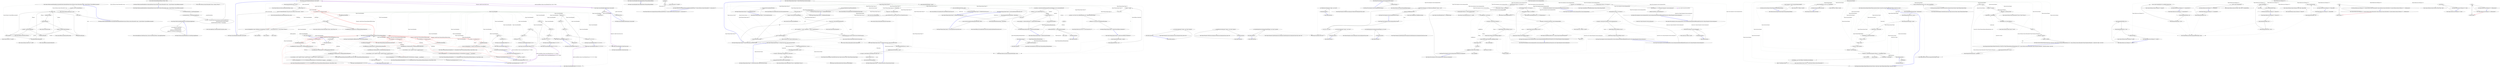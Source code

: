 digraph  {
m0_9 [cluster="Ninject.Modules.AssemblyNameRetriever.AssemblyChecker.GetAssemblyNames(System.Collections.Generic.IEnumerable<string>, System.Predicate<System.Reflection.Assembly>)", file="BindingConfiguration.cs", label="Entry Ninject.Modules.AssemblyNameRetriever.AssemblyChecker.GetAssemblyNames(System.Collections.Generic.IEnumerable<string>, System.Predicate<System.Reflection.Assembly>)", span="75-75"];
m0_13 [cluster="Ninject.Modules.AssemblyNameRetriever.AssemblyChecker.GetAssemblyNames(System.Collections.Generic.IEnumerable<string>, System.Predicate<System.Reflection.Assembly>)", file="BindingConfiguration.cs", label="var result = new List<AssemblyName>()", span="77-77"];
m0_14 [cluster="Ninject.Modules.AssemblyNameRetriever.AssemblyChecker.GetAssemblyNames(System.Collections.Generic.IEnumerable<string>, System.Predicate<System.Reflection.Assembly>)", file="BindingConfiguration.cs", label=filenames, span="78-78"];
m0_21 [cluster="Ninject.Modules.AssemblyNameRetriever.AssemblyChecker.GetAssemblyNames(System.Collections.Generic.IEnumerable<string>, System.Predicate<System.Reflection.Assembly>)", file="BindingConfiguration.cs", label="filter(assembly)", span="104-104"];
m0_22 [cluster="Ninject.Modules.AssemblyNameRetriever.AssemblyChecker.GetAssemblyNames(System.Collections.Generic.IEnumerable<string>, System.Predicate<System.Reflection.Assembly>)", file="BindingConfiguration.cs", label="result.Add(assembly.GetName(false))", span="106-106"];
m0_23 [cluster="Ninject.Modules.AssemblyNameRetriever.AssemblyChecker.GetAssemblyNames(System.Collections.Generic.IEnumerable<string>, System.Predicate<System.Reflection.Assembly>)", file="BindingConfiguration.cs", label="return result;", span="110-110"];
m0_15 [cluster="Ninject.Modules.AssemblyNameRetriever.AssemblyChecker.GetAssemblyNames(System.Collections.Generic.IEnumerable<string>, System.Predicate<System.Reflection.Assembly>)", file="BindingConfiguration.cs", label="Assembly assembly", span="80-80"];
m0_16 [cluster="Ninject.Modules.AssemblyNameRetriever.AssemblyChecker.GetAssemblyNames(System.Collections.Generic.IEnumerable<string>, System.Predicate<System.Reflection.Assembly>)", file="BindingConfiguration.cs", label="File.Exists(filename)", span="81-81"];
m0_17 [cluster="Ninject.Modules.AssemblyNameRetriever.AssemblyChecker.GetAssemblyNames(System.Collections.Generic.IEnumerable<string>, System.Predicate<System.Reflection.Assembly>)", file="BindingConfiguration.cs", label="assembly = Assembly.LoadFrom(filename)", span="85-85"];
m0_19 [cluster="Ninject.Modules.AssemblyNameRetriever.AssemblyChecker.GetAssemblyNames(System.Collections.Generic.IEnumerable<string>, System.Predicate<System.Reflection.Assembly>)", file="BindingConfiguration.cs", label="assembly = Assembly.Load(filename)", span="96-96"];
m0_18 [cluster="Ninject.Modules.AssemblyNameRetriever.AssemblyChecker.GetAssemblyNames(System.Collections.Generic.IEnumerable<string>, System.Predicate<System.Reflection.Assembly>)", file="BindingConfiguration.cs", label=BadImageFormatException, span="87-87"];
m0_20 [cluster="Ninject.Modules.AssemblyNameRetriever.AssemblyChecker.GetAssemblyNames(System.Collections.Generic.IEnumerable<string>, System.Predicate<System.Reflection.Assembly>)", file="BindingConfiguration.cs", label=FileNotFoundException, span="98-98"];
m0_24 [cluster="Ninject.Modules.AssemblyNameRetriever.AssemblyChecker.GetAssemblyNames(System.Collections.Generic.IEnumerable<string>, System.Predicate<System.Reflection.Assembly>)", file="BindingConfiguration.cs", label="Exit Ninject.Modules.AssemblyNameRetriever.AssemblyChecker.GetAssemblyNames(System.Collections.Generic.IEnumerable<string>, System.Predicate<System.Reflection.Assembly>)", span="75-75"];
m0_25 [cluster="System.Collections.Generic.List<T>.List()", file="BindingConfiguration.cs", label="Entry System.Collections.Generic.List<T>.List()", span="0-0"];
m0_0 [cluster="Ninject.Modules.AssemblyNameRetriever.GetAssemblyNames(System.Collections.Generic.IEnumerable<string>, System.Predicate<System.Reflection.Assembly>)", file="BindingConfiguration.cs", label="Entry Ninject.Modules.AssemblyNameRetriever.GetAssemblyNames(System.Collections.Generic.IEnumerable<string>, System.Predicate<System.Reflection.Assembly>)", span="28-28"];
m0_1 [cluster="Ninject.Modules.AssemblyNameRetriever.GetAssemblyNames(System.Collections.Generic.IEnumerable<string>, System.Predicate<System.Reflection.Assembly>)", file="BindingConfiguration.cs", label="var assemblyCheckerType = typeof(AssemblyChecker)", span="31-31"];
m0_4 [cluster="Ninject.Modules.AssemblyNameRetriever.GetAssemblyNames(System.Collections.Generic.IEnumerable<string>, System.Predicate<System.Reflection.Assembly>)", file="BindingConfiguration.cs", label="return checker.GetAssemblyNames(filenames.ToArray(), filter);", span="39-39"];
m0_2 [cluster="Ninject.Modules.AssemblyNameRetriever.GetAssemblyNames(System.Collections.Generic.IEnumerable<string>, System.Predicate<System.Reflection.Assembly>)", file="BindingConfiguration.cs", label="var temporaryDomain = CreateTemporaryAppDomain()", span="32-32"];
m0_3 [cluster="Ninject.Modules.AssemblyNameRetriever.GetAssemblyNames(System.Collections.Generic.IEnumerable<string>, System.Predicate<System.Reflection.Assembly>)", file="BindingConfiguration.cs", label="var checker = (AssemblyChecker)temporaryDomain.CreateInstanceAndUnwrap(\r\n                    assemblyCheckerType.Assembly.FullName,\r\n                    assemblyCheckerType.FullName ?? string.Empty)", span="35-37"];
m0_5 [cluster="Ninject.Modules.AssemblyNameRetriever.GetAssemblyNames(System.Collections.Generic.IEnumerable<string>, System.Predicate<System.Reflection.Assembly>)", file="BindingConfiguration.cs", label="Exit Ninject.Modules.AssemblyNameRetriever.GetAssemblyNames(System.Collections.Generic.IEnumerable<string>, System.Predicate<System.Reflection.Assembly>)", span="28-28"];
m0_29 [cluster="System.Predicate<T>.Invoke(T)", file="BindingConfiguration.cs", label="Entry System.Predicate<T>.Invoke(T)", span="0-0"];
m0_31 [cluster="System.Collections.Generic.List<T>.Add(T)", file="BindingConfiguration.cs", label="Entry System.Collections.Generic.List<T>.Add(T)", span="0-0"];
m0_6 [cluster="Ninject.Modules.AssemblyNameRetriever.CreateTemporaryAppDomain()", file="BindingConfiguration.cs", label="Entry Ninject.Modules.AssemblyNameRetriever.CreateTemporaryAppDomain()", span="55-55"];
m0_10 [cluster="Ninject.Modules.AssemblyNameRetriever.CreateTemporaryAppDomain()", file="BindingConfiguration.cs", label="return AppDomain.CreateDomain(\r\n                ''NinjectModuleLoader'',\r\n                AppDomain.CurrentDomain.Evidence,\r\n                AppDomain.CurrentDomain.SetupInformation);", span="57-60"];
m0_11 [cluster="Ninject.Modules.AssemblyNameRetriever.CreateTemporaryAppDomain()", file="BindingConfiguration.cs", label="Exit Ninject.Modules.AssemblyNameRetriever.CreateTemporaryAppDomain()", span="55-55"];
m0_27 [cluster="System.Reflection.Assembly.LoadFrom(string)", file="BindingConfiguration.cs", label="Entry System.Reflection.Assembly.LoadFrom(string)", span="0-0"];
m0_7 [cluster="System.AppDomain.CreateInstanceAndUnwrap(string, string)", file="BindingConfiguration.cs", label="Entry System.AppDomain.CreateInstanceAndUnwrap(string, string)", span="0-0"];
m0_8 [cluster="System.Collections.Generic.IEnumerable<TSource>.ToArray<TSource>()", file="BindingConfiguration.cs", label="Entry System.Collections.Generic.IEnumerable<TSource>.ToArray<TSource>()", span="0-0"];
m0_28 [cluster="System.Reflection.Assembly.Load(string)", file="BindingConfiguration.cs", label="Entry System.Reflection.Assembly.Load(string)", span="0-0"];
m0_30 [cluster="System.Reflection.Assembly.GetName(bool)", file="BindingConfiguration.cs", label="Entry System.Reflection.Assembly.GetName(bool)", span="0-0"];
m0_26 [cluster="System.IO.File.Exists(string)", file="BindingConfiguration.cs", label="Entry System.IO.File.Exists(string)", span="0-0"];
m0_12 [cluster="System.AppDomain.CreateDomain(string, System.Security.Policy.Evidence, System.AppDomainSetup)", file="BindingConfiguration.cs", label="Entry System.AppDomain.CreateDomain(string, System.Security.Policy.Evidence, System.AppDomainSetup)", span="0-0"];
m1_39 [cluster="Ninject.Syntax.BindingRoot.Bind(params System.Type[])", file="BindingRoot.cs", label="Entry Ninject.Syntax.BindingRoot.Bind(params System.Type[])", span="118-118"];
m1_40 [cluster="Ninject.Syntax.BindingRoot.Bind(params System.Type[])", file="BindingRoot.cs", label="Ensure.ArgumentNotNull(services, ''service'')", span="120-120"];
m1_41 [cluster="Ninject.Syntax.BindingRoot.Bind(params System.Type[])", file="BindingRoot.cs", label="services.Length == 0", span="121-121"];
m1_43 [cluster="Ninject.Syntax.BindingRoot.Bind(params System.Type[])", color=red, community=0, file="BindingRoot.cs", label="0: var firstBinding = new Binding(services[0])", span="126-126"];
m1_45 [cluster="Ninject.Syntax.BindingRoot.Bind(params System.Type[])", file="BindingRoot.cs", label="services.Skip(1)", span="129-129"];
m1_47 [cluster="Ninject.Syntax.BindingRoot.Bind(params System.Type[])", file="BindingRoot.cs", label="return new BindingBuilder<object>(firstBinding, this.KernelInstance, string.Join('', '', services.Select(service => service.Format()).ToArray()));", span="134-134"];
m1_42 [cluster="Ninject.Syntax.BindingRoot.Bind(params System.Type[])", file="BindingRoot.cs", label="throw new ArgumentException(''The services must contain at least one type'', ''services'');", span="123-123"];
m1_44 [cluster="Ninject.Syntax.BindingRoot.Bind(params System.Type[])", file="BindingRoot.cs", label="this.AddBinding(firstBinding)", span="127-127"];
m1_46 [cluster="Ninject.Syntax.BindingRoot.Bind(params System.Type[])", file="BindingRoot.cs", label="this.AddBinding(new Binding(service, firstBinding.BindingConfiguration))", span="131-131"];
m1_48 [cluster="Ninject.Syntax.BindingRoot.Bind(params System.Type[])", file="BindingRoot.cs", label="Exit Ninject.Syntax.BindingRoot.Bind(params System.Type[])", span="118-118"];
m1_78 [cluster="Ninject.Syntax.BindingRoot.Rebind<T1, T2, T3, T4>()", file="BindingRoot.cs", label="Entry Ninject.Syntax.BindingRoot.Rebind<T1, T2, T3, T4>()", span="199-199"];
m1_79 [cluster="Ninject.Syntax.BindingRoot.Rebind<T1, T2, T3, T4>()", file="BindingRoot.cs", label="Unbind<T1>()", span="201-201"];
m1_80 [cluster="Ninject.Syntax.BindingRoot.Rebind<T1, T2, T3, T4>()", file="BindingRoot.cs", label="Unbind<T2>()", span="202-202"];
m1_81 [cluster="Ninject.Syntax.BindingRoot.Rebind<T1, T2, T3, T4>()", file="BindingRoot.cs", label="Unbind<T3>()", span="203-203"];
m1_82 [cluster="Ninject.Syntax.BindingRoot.Rebind<T1, T2, T3, T4>()", file="BindingRoot.cs", label="Unbind<T4>()", span="204-204"];
m1_83 [cluster="Ninject.Syntax.BindingRoot.Rebind<T1, T2, T3, T4>()", file="BindingRoot.cs", label="return Bind<T1, T2, T3, T4>();", span="205-205"];
m1_84 [cluster="Ninject.Syntax.BindingRoot.Rebind<T1, T2, T3, T4>()", file="BindingRoot.cs", label="Exit Ninject.Syntax.BindingRoot.Rebind<T1, T2, T3, T4>()", span="199-199"];
m1_85 [cluster="Ninject.Syntax.BindingRoot.Rebind(params System.Type[])", file="BindingRoot.cs", label="Entry Ninject.Syntax.BindingRoot.Rebind(params System.Type[])", span="213-213"];
m1_86 [cluster="Ninject.Syntax.BindingRoot.Rebind(params System.Type[])", file="BindingRoot.cs", label=services, span="215-215"];
m1_88 [cluster="Ninject.Syntax.BindingRoot.Rebind(params System.Type[])", file="BindingRoot.cs", label="return Bind(services);", span="220-220"];
m1_87 [cluster="Ninject.Syntax.BindingRoot.Rebind(params System.Type[])", file="BindingRoot.cs", label="Unbind(service)", span="217-217"];
m1_89 [cluster="Ninject.Syntax.BindingRoot.Rebind(params System.Type[])", file="BindingRoot.cs", label="Exit Ninject.Syntax.BindingRoot.Rebind(params System.Type[])", span="213-213"];
m1_17 [cluster="Ninject.Planning.Bindings.Binding.Binding(System.Type, Ninject.Planning.Bindings.IBindingConfiguration)", file="BindingRoot.cs", label="Entry Ninject.Planning.Bindings.Binding.Binding(System.Type, Ninject.Planning.Bindings.IBindingConfiguration)", span="41-41"];
m1_54 [cluster="Unk.Join", file="BindingRoot.cs", label="Entry Unk.Join", span=""];
m1_72 [cluster="Ninject.Syntax.BindingRoot.Rebind<T1, T2, T3>()", file="BindingRoot.cs", label="Entry Ninject.Syntax.BindingRoot.Rebind<T1, T2, T3>()", span="183-183"];
m1_73 [cluster="Ninject.Syntax.BindingRoot.Rebind<T1, T2, T3>()", file="BindingRoot.cs", label="Unbind<T1>()", span="185-185"];
m1_74 [cluster="Ninject.Syntax.BindingRoot.Rebind<T1, T2, T3>()", file="BindingRoot.cs", label="Unbind<T2>()", span="186-186"];
m1_75 [cluster="Ninject.Syntax.BindingRoot.Rebind<T1, T2, T3>()", file="BindingRoot.cs", label="Unbind<T3>()", span="187-187"];
m1_76 [cluster="Ninject.Syntax.BindingRoot.Rebind<T1, T2, T3>()", file="BindingRoot.cs", label="return Bind<T1, T2, T3>();", span="188-188"];
m1_77 [cluster="Ninject.Syntax.BindingRoot.Rebind<T1, T2, T3>()", file="BindingRoot.cs", label="Exit Ninject.Syntax.BindingRoot.Rebind<T1, T2, T3>()", span="183-183"];
m1_0 [cluster="Ninject.Syntax.BindingRoot.Bind<T>()", file="BindingRoot.cs", label="Entry Ninject.Syntax.BindingRoot.Bind<T>()", span="49-49"];
m1_1 [cluster="Ninject.Syntax.BindingRoot.Bind<T>()", file="BindingRoot.cs", label="Type service = typeof(T)", span="51-51"];
m1_2 [cluster="Ninject.Syntax.BindingRoot.Bind<T>()", color=red, community=0, file="BindingRoot.cs", label="0: var binding = new Binding(service)", span="53-53"];
m1_4 [cluster="Ninject.Syntax.BindingRoot.Bind<T>()", file="BindingRoot.cs", label="return new BindingBuilder<T>(binding, this.KernelInstance, service.Format());", span="56-56"];
m1_3 [cluster="Ninject.Syntax.BindingRoot.Bind<T>()", file="BindingRoot.cs", label="this.AddBinding(binding)", span="54-54"];
m1_5 [cluster="Ninject.Syntax.BindingRoot.Bind<T>()", file="BindingRoot.cs", label="Exit Ninject.Syntax.BindingRoot.Bind<T>()", span="49-49"];
m1_20 [cluster="Ninject.Syntax.BindingRoot.Bind<T1, T2, T3>()", file="BindingRoot.cs", label="Entry Ninject.Syntax.BindingRoot.Bind<T1, T2, T3>()", span="82-82"];
m1_21 [cluster="Ninject.Syntax.BindingRoot.Bind<T1, T2, T3>()", color=red, community=0, file="BindingRoot.cs", label="0: var firstBinding = new Binding(typeof(T1))", span="84-84"];
m1_22 [cluster="Ninject.Syntax.BindingRoot.Bind<T1, T2, T3>()", file="BindingRoot.cs", label="this.AddBinding(firstBinding)", span="85-85"];
m1_23 [cluster="Ninject.Syntax.BindingRoot.Bind<T1, T2, T3>()", file="BindingRoot.cs", label="this.AddBinding(new Binding(typeof(T2), firstBinding.BindingConfiguration))", span="86-86"];
m1_24 [cluster="Ninject.Syntax.BindingRoot.Bind<T1, T2, T3>()", file="BindingRoot.cs", label="this.AddBinding(new Binding(typeof(T3), firstBinding.BindingConfiguration))", span="87-87"];
m1_26 [cluster="Ninject.Syntax.BindingRoot.Bind<T1, T2, T3>()", file="BindingRoot.cs", label="return new BindingBuilder<T1, T2, T3>(firstBinding.BindingConfiguration, this.KernelInstance, string.Join('', '', servceNames));", span="90-90"];
m1_25 [cluster="Ninject.Syntax.BindingRoot.Bind<T1, T2, T3>()", file="BindingRoot.cs", label="var servceNames = new[] { typeof(T1).Format(), typeof(T2).Format(), typeof(T3).Format() }", span="88-88"];
m1_27 [cluster="Ninject.Syntax.BindingRoot.Bind<T1, T2, T3>()", file="BindingRoot.cs", label="Exit Ninject.Syntax.BindingRoot.Bind<T1, T2, T3>()", span="82-82"];
m1_19 [cluster="string.Join(string, params string[])", file="BindingRoot.cs", label="Entry string.Join(string, params string[])", span="0-0"];
m1_53 [cluster="Unk.ToArray", file="BindingRoot.cs", label="Entry Unk.ToArray", span=""];
m1_91 [cluster="Ninject.Syntax.BindingRoot.RemoveBinding(Ninject.Planning.Bindings.IBinding)", file="BindingRoot.cs", label="Entry Ninject.Syntax.BindingRoot.RemoveBinding(Ninject.Planning.Bindings.IBinding)", span="233-233"];
m1_92 [cluster="Ninject.Syntax.BindingRoot.RemoveBinding(Ninject.Planning.Bindings.IBinding)", file="BindingRoot.cs", label="Exit Ninject.Syntax.BindingRoot.RemoveBinding(Ninject.Planning.Bindings.IBinding)", span="233-233"];
m1_49 [cluster="Ninject.Infrastructure.Ensure.ArgumentNotNull(object, string)", file="BindingRoot.cs", label="Entry Ninject.Infrastructure.Ensure.ArgumentNotNull(object, string)", span="17-17"];
m1_7 [cluster="Ninject.Syntax.BindingRoot.AddBinding(Ninject.Planning.Bindings.IBinding)", file="BindingRoot.cs", label="Entry Ninject.Syntax.BindingRoot.AddBinding(Ninject.Planning.Bindings.IBinding)", span="227-227"];
m1_90 [cluster="Ninject.Syntax.BindingRoot.AddBinding(Ninject.Planning.Bindings.IBinding)", file="BindingRoot.cs", label="Exit Ninject.Syntax.BindingRoot.AddBinding(Ninject.Planning.Bindings.IBinding)", span="227-227"];
m1_18 [cluster="Ninject.Planning.Bindings.BindingBuilder<T1, T2>.BindingBuilder(Ninject.Planning.Bindings.IBindingConfiguration, Ninject.IKernel, string)", file="BindingRoot.cs", label="Entry Ninject.Planning.Bindings.BindingBuilder<T1, T2>.BindingBuilder(Ninject.Planning.Bindings.IBindingConfiguration, Ninject.IKernel, string)", span="46-46"];
m1_63 [cluster="Ninject.Syntax.BindingRoot.Rebind<T1>()", file="BindingRoot.cs", label="Entry Ninject.Syntax.BindingRoot.Rebind<T1>()", span="157-157"];
m1_64 [cluster="Ninject.Syntax.BindingRoot.Rebind<T1>()", file="BindingRoot.cs", label="Unbind<T1>()", span="159-159"];
m1_65 [cluster="Ninject.Syntax.BindingRoot.Rebind<T1>()", file="BindingRoot.cs", label="return Bind<T1>();", span="160-160"];
m1_66 [cluster="Ninject.Syntax.BindingRoot.Rebind<T1>()", file="BindingRoot.cs", label="Exit Ninject.Syntax.BindingRoot.Rebind<T1>()", span="157-157"];
m1_8 [cluster="Ninject.Planning.Bindings.BindingBuilder<T1>.BindingBuilder(Ninject.Planning.Bindings.IBinding, Ninject.IKernel, string)", file="BindingRoot.cs", label="Entry Ninject.Planning.Bindings.BindingBuilder<T1>.BindingBuilder(Ninject.Planning.Bindings.IBinding, Ninject.IKernel, string)", span="47-47"];
m1_58 [cluster="Ninject.Syntax.BindingRoot.Unbind<T>()", file="BindingRoot.cs", label="Entry Ninject.Syntax.BindingRoot.Unbind<T>()", span="141-141"];
m1_59 [cluster="Ninject.Syntax.BindingRoot.Unbind<T>()", file="BindingRoot.cs", label="Unbind(typeof(T))", span="143-143"];
m1_60 [cluster="Ninject.Syntax.BindingRoot.Unbind<T>()", file="BindingRoot.cs", label="Exit Ninject.Syntax.BindingRoot.Unbind<T>()", span="141-141"];
m1_38 [cluster="Ninject.Planning.Bindings.BindingBuilder<T1, T2, T3, T4>.BindingBuilder(Ninject.Planning.Bindings.IBindingConfiguration, Ninject.IKernel, string)", file="BindingRoot.cs", label="Entry Ninject.Planning.Bindings.BindingBuilder<T1, T2, T3, T4>.BindingBuilder(Ninject.Planning.Bindings.IBindingConfiguration, Ninject.IKernel, string)", span="48-48"];
m1_55 [cluster="lambda expression", file="BindingRoot.cs", label="Entry lambda expression", span="134-134"];
m1_56 [cluster="lambda expression", file="BindingRoot.cs", label="service.Format()", span="134-134"];
m1_57 [cluster="lambda expression", file="BindingRoot.cs", label="Exit lambda expression", span="134-134"];
m1_52 [cluster="Unk.Select", file="BindingRoot.cs", label="Entry Unk.Select", span=""];
m1_29 [cluster="Ninject.Syntax.BindingRoot.Bind<T1, T2, T3, T4>()", file="BindingRoot.cs", label="Entry Ninject.Syntax.BindingRoot.Bind<T1, T2, T3, T4>()", span="101-101"];
m1_30 [cluster="Ninject.Syntax.BindingRoot.Bind<T1, T2, T3, T4>()", color=red, community=0, file="BindingRoot.cs", label="0: var firstBinding = new Binding(typeof(T1))", span="103-103"];
m1_31 [cluster="Ninject.Syntax.BindingRoot.Bind<T1, T2, T3, T4>()", file="BindingRoot.cs", label="this.AddBinding(firstBinding)", span="104-104"];
m1_32 [cluster="Ninject.Syntax.BindingRoot.Bind<T1, T2, T3, T4>()", file="BindingRoot.cs", label="this.AddBinding(new Binding(typeof(T2), firstBinding.BindingConfiguration))", span="105-105"];
m1_33 [cluster="Ninject.Syntax.BindingRoot.Bind<T1, T2, T3, T4>()", file="BindingRoot.cs", label="this.AddBinding(new Binding(typeof(T3), firstBinding.BindingConfiguration))", span="106-106"];
m1_34 [cluster="Ninject.Syntax.BindingRoot.Bind<T1, T2, T3, T4>()", file="BindingRoot.cs", label="this.AddBinding(new Binding(typeof(T4), firstBinding.BindingConfiguration))", span="107-107"];
m1_36 [cluster="Ninject.Syntax.BindingRoot.Bind<T1, T2, T3, T4>()", file="BindingRoot.cs", label="return new BindingBuilder<T1, T2, T3, T4>(firstBinding.BindingConfiguration, this.KernelInstance, string.Join('', '', servceNames));", span="110-110"];
m1_35 [cluster="Ninject.Syntax.BindingRoot.Bind<T1, T2, T3, T4>()", file="BindingRoot.cs", label="var servceNames = new[] { typeof(T1).Format(), typeof(T2).Format(), typeof(T3).Format(), typeof(T4).Format() }", span="108-108"];
m1_37 [cluster="Ninject.Syntax.BindingRoot.Bind<T1, T2, T3, T4>()", file="BindingRoot.cs", label="Exit Ninject.Syntax.BindingRoot.Bind<T1, T2, T3, T4>()", span="101-101"];
m1_50 [cluster="System.ArgumentException.ArgumentException(string, string)", file="BindingRoot.cs", label="Entry System.ArgumentException.ArgumentException(string, string)", span="0-0"];
m1_61 [cluster="Ninject.Syntax.BindingRoot.Unbind(System.Type)", file="BindingRoot.cs", label="Entry Ninject.Syntax.BindingRoot.Unbind(System.Type)", span="150-150"];
m1_62 [cluster="Ninject.Syntax.BindingRoot.Unbind(System.Type)", file="BindingRoot.cs", label="Exit Ninject.Syntax.BindingRoot.Unbind(System.Type)", span="150-150"];
m1_10 [cluster="Ninject.Syntax.BindingRoot.Bind<T1, T2>()", file="BindingRoot.cs", label="Entry Ninject.Syntax.BindingRoot.Bind<T1, T2>()", span="65-65"];
m1_11 [cluster="Ninject.Syntax.BindingRoot.Bind<T1, T2>()", color=red, community=0, file="BindingRoot.cs", label="0: var firstBinding = new Binding(typeof(T1))", span="67-67"];
m1_12 [cluster="Ninject.Syntax.BindingRoot.Bind<T1, T2>()", file="BindingRoot.cs", label="this.AddBinding(firstBinding)", span="68-68"];
m1_13 [cluster="Ninject.Syntax.BindingRoot.Bind<T1, T2>()", file="BindingRoot.cs", label="this.AddBinding(new Binding(typeof(T2), firstBinding.BindingConfiguration))", span="69-69"];
m1_15 [cluster="Ninject.Syntax.BindingRoot.Bind<T1, T2>()", file="BindingRoot.cs", label="return new BindingBuilder<T1, T2>(firstBinding.BindingConfiguration, this.KernelInstance, string.Join('', '', servceNames));", span="72-72"];
m1_14 [cluster="Ninject.Syntax.BindingRoot.Bind<T1, T2>()", file="BindingRoot.cs", label="var servceNames = new[] { typeof(T1).Format(), typeof(T2).Format() }", span="70-70"];
m1_16 [cluster="Ninject.Syntax.BindingRoot.Bind<T1, T2>()", file="BindingRoot.cs", label="Exit Ninject.Syntax.BindingRoot.Bind<T1, T2>()", span="65-65"];
m1_6 [cluster="Ninject.Planning.Bindings.Binding.Binding(System.Type)", file="BindingRoot.cs", label="Entry Ninject.Planning.Bindings.Binding.Binding(System.Type)", span="28-28"];
m1_9 [cluster="System.Type.Format()", file="BindingRoot.cs", label="Entry System.Type.Format()", span="155-155"];
m1_67 [cluster="Ninject.Syntax.BindingRoot.Rebind<T1, T2>()", file="BindingRoot.cs", label="Entry Ninject.Syntax.BindingRoot.Rebind<T1, T2>()", span="169-169"];
m1_68 [cluster="Ninject.Syntax.BindingRoot.Rebind<T1, T2>()", file="BindingRoot.cs", label="Unbind<T1>()", span="171-171"];
m1_69 [cluster="Ninject.Syntax.BindingRoot.Rebind<T1, T2>()", file="BindingRoot.cs", label="Unbind<T2>()", span="172-172"];
m1_70 [cluster="Ninject.Syntax.BindingRoot.Rebind<T1, T2>()", file="BindingRoot.cs", label="return Bind<T1, T2>();", span="173-173"];
m1_71 [cluster="Ninject.Syntax.BindingRoot.Rebind<T1, T2>()", file="BindingRoot.cs", label="Exit Ninject.Syntax.BindingRoot.Rebind<T1, T2>()", span="169-169"];
m1_28 [cluster="Ninject.Planning.Bindings.BindingBuilder<T1, T2, T3>.BindingBuilder(Ninject.Planning.Bindings.IBindingConfiguration, Ninject.IKernel, string)", file="BindingRoot.cs", label="Entry Ninject.Planning.Bindings.BindingBuilder<T1, T2, T3>.BindingBuilder(Ninject.Planning.Bindings.IBindingConfiguration, Ninject.IKernel, string)", span="47-47"];
m1_51 [cluster="System.Collections.Generic.IEnumerable<TSource>.Skip<TSource>(int)", file="BindingRoot.cs", label="Entry System.Collections.Generic.IEnumerable<TSource>.Skip<TSource>(int)", span="0-0"];
m1_93 [file="BindingRoot.cs", label="Ninject.Syntax.BindingRoot", span=""];
m3_4 [cluster="System.Action<T>.Invoke(T)", file="DefaultValueBindingResolver.cs", label="Entry System.Action<T>.Invoke(T)", span="0-0"];
m3_0 [cluster="Ninject.Infrastructure.Language.ExtensionsForIEnumerableOfT.Map<T>(System.Collections.Generic.IEnumerable<T>, System.Action<T>)", file="DefaultValueBindingResolver.cs", label="Entry Ninject.Infrastructure.Language.ExtensionsForIEnumerableOfT.Map<T>(System.Collections.Generic.IEnumerable<T>, System.Action<T>)", span="19-19"];
m3_1 [cluster="Ninject.Infrastructure.Language.ExtensionsForIEnumerableOfT.Map<T>(System.Collections.Generic.IEnumerable<T>, System.Action<T>)", file="DefaultValueBindingResolver.cs", label=series, span="21-21"];
m3_2 [cluster="Ninject.Infrastructure.Language.ExtensionsForIEnumerableOfT.Map<T>(System.Collections.Generic.IEnumerable<T>, System.Action<T>)", file="DefaultValueBindingResolver.cs", label="action(item)", span="22-22"];
m3_3 [cluster="Ninject.Infrastructure.Language.ExtensionsForIEnumerableOfT.Map<T>(System.Collections.Generic.IEnumerable<T>, System.Action<T>)", file="DefaultValueBindingResolver.cs", label="Exit Ninject.Infrastructure.Language.ExtensionsForIEnumerableOfT.Map<T>(System.Collections.Generic.IEnumerable<T>, System.Action<T>)", span="19-19"];
m4_24 [cluster="Ninject.Planning.Targets.Target<T>.ResolveWithin(Ninject.Activation.IContext)", file="INinjectSettings.cs", label="Entry Ninject.Planning.Targets.Target<T>.ResolveWithin(Ninject.Activation.IContext)", span="124-124"];
m4_25 [cluster="Ninject.Planning.Targets.Target<T>.ResolveWithin(Ninject.Activation.IContext)", file="INinjectSettings.cs", label="Ensure.ArgumentNotNull(parent, ''parent'')", span="126-126"];
m4_28 [cluster="Ninject.Planning.Targets.Target<T>.ResolveWithin(Ninject.Activation.IContext)", file="INinjectSettings.cs", label="return GetValues(service, parent).CastSlow(service).ToArraySlow(service);", span="131-131"];
m4_33 [cluster="Ninject.Planning.Targets.Target<T>.ResolveWithin(Ninject.Activation.IContext)", file="INinjectSettings.cs", label="return GetValues(service, parent).CastSlow(service).ToListSlow(service);", span="140-140"];
m4_35 [cluster="Ninject.Planning.Targets.Target<T>.ResolveWithin(Ninject.Activation.IContext)", file="INinjectSettings.cs", label="return GetValues(service, parent).CastSlow(service);", span="143-143"];
m4_36 [cluster="Ninject.Planning.Targets.Target<T>.ResolveWithin(Ninject.Activation.IContext)", file="INinjectSettings.cs", label="return GetValue(Type, parent);", span="146-146"];
m4_26 [cluster="Ninject.Planning.Targets.Target<T>.ResolveWithin(Ninject.Activation.IContext)", file="INinjectSettings.cs", label="Type.IsArray", span="128-128"];
m4_27 [cluster="Ninject.Planning.Targets.Target<T>.ResolveWithin(Ninject.Activation.IContext)", file="INinjectSettings.cs", label="Type service = Type.GetElementType()", span="130-130"];
m4_29 [cluster="Ninject.Planning.Targets.Target<T>.ResolveWithin(Ninject.Activation.IContext)", file="INinjectSettings.cs", label="Type.IsGenericType", span="134-134"];
m4_30 [cluster="Ninject.Planning.Targets.Target<T>.ResolveWithin(Ninject.Activation.IContext)", file="INinjectSettings.cs", label="Type gtd = Type.GetGenericTypeDefinition()", span="136-136"];
m4_31 [cluster="Ninject.Planning.Targets.Target<T>.ResolveWithin(Ninject.Activation.IContext)", file="INinjectSettings.cs", label="Type service = Type.GetGenericArguments()[0]", span="137-137"];
m4_32 [cluster="Ninject.Planning.Targets.Target<T>.ResolveWithin(Ninject.Activation.IContext)", file="INinjectSettings.cs", label="gtd == typeof(List<>) || gtd == typeof(IList<>) || gtd == typeof(ICollection<>)", span="139-139"];
m4_34 [cluster="Ninject.Planning.Targets.Target<T>.ResolveWithin(Ninject.Activation.IContext)", file="INinjectSettings.cs", label="gtd == typeof(IEnumerable<>)", span="142-142"];
m4_37 [cluster="Ninject.Planning.Targets.Target<T>.ResolveWithin(Ninject.Activation.IContext)", file="INinjectSettings.cs", label="Exit Ninject.Planning.Targets.Target<T>.ResolveWithin(Ninject.Activation.IContext)", span="124-124"];
m4_38 [cluster="System.Type.GetElementType()", file="INinjectSettings.cs", label="Entry System.Type.GetElementType()", span="0-0"];
m4_65 [cluster="Ninject.Planning.Targets.Target<T>.ReadConstraintFromTarget()", file="INinjectSettings.cs", label="Entry Ninject.Planning.Targets.Target<T>.ReadConstraintFromTarget()", span="194-194"];
m4_66 [cluster="Ninject.Planning.Targets.Target<T>.ReadConstraintFromTarget()", file="INinjectSettings.cs", label="var attributes = this.GetCustomAttributes(typeof(ConstraintAttribute), true) as ConstraintAttribute[]", span="196-196"];
m4_67 [cluster="Ninject.Planning.Targets.Target<T>.ReadConstraintFromTarget()", file="INinjectSettings.cs", label="attributes == null || attributes.Length == 0", span="198-198"];
m4_69 [cluster="Ninject.Planning.Targets.Target<T>.ReadConstraintFromTarget()", file="INinjectSettings.cs", label="attributes.Length == 1", span="201-201"];
m4_70 [cluster="Ninject.Planning.Targets.Target<T>.ReadConstraintFromTarget()", file="INinjectSettings.cs", label="return attributes[0].Matches;", span="202-202"];
m4_71 [cluster="Ninject.Planning.Targets.Target<T>.ReadConstraintFromTarget()", file="INinjectSettings.cs", label="return metadata => attributes.All(attribute => attribute.Matches(metadata));", span="204-204"];
m4_68 [cluster="Ninject.Planning.Targets.Target<T>.ReadConstraintFromTarget()", file="INinjectSettings.cs", label="return null;", span="199-199"];
m4_72 [cluster="Ninject.Planning.Targets.Target<T>.ReadConstraintFromTarget()", file="INinjectSettings.cs", label="Exit Ninject.Planning.Targets.Target<T>.ReadConstraintFromTarget()", span="194-194"];
m4_45 [cluster="Ninject.Planning.Targets.Target<T>.GetValue(System.Type, Ninject.Activation.IContext)", file="INinjectSettings.cs", label="Entry Ninject.Planning.Targets.Target<T>.GetValue(System.Type, Ninject.Activation.IContext)", span="171-171"];
m4_54 [cluster="Ninject.Planning.Targets.Target<T>.GetValue(System.Type, Ninject.Activation.IContext)", file="INinjectSettings.cs", label="Ensure.ArgumentNotNull(service, ''service'')", span="173-173"];
m4_55 [cluster="Ninject.Planning.Targets.Target<T>.GetValue(System.Type, Ninject.Activation.IContext)", file="INinjectSettings.cs", label="Ensure.ArgumentNotNull(parent, ''parent'')", span="174-174"];
m4_56 [cluster="Ninject.Planning.Targets.Target<T>.GetValue(System.Type, Ninject.Activation.IContext)", file="INinjectSettings.cs", label="var request = parent.Request.CreateChild(service, parent, this)", span="176-176"];
m4_58 [cluster="Ninject.Planning.Targets.Target<T>.GetValue(System.Type, Ninject.Activation.IContext)", file="INinjectSettings.cs", label="return parent.Kernel.Resolve(request).SingleOrDefault();", span="178-178"];
m4_57 [cluster="Ninject.Planning.Targets.Target<T>.GetValue(System.Type, Ninject.Activation.IContext)", file="INinjectSettings.cs", label="request.IsUnique = true", span="177-177"];
m4_59 [cluster="Ninject.Planning.Targets.Target<T>.GetValue(System.Type, Ninject.Activation.IContext)", file="INinjectSettings.cs", label="Exit Ninject.Planning.Targets.Target<T>.GetValue(System.Type, Ninject.Activation.IContext)", span="171-171"];
m4_10 [cluster="Ninject.Planning.Targets.Target<T>.GetCustomAttributes(System.Type, bool)", file="INinjectSettings.cs", label="Entry Ninject.Planning.Targets.Target<T>.GetCustomAttributes(System.Type, bool)", span="91-91"];
m4_11 [cluster="Ninject.Planning.Targets.Target<T>.GetCustomAttributes(System.Type, bool)", file="INinjectSettings.cs", label="Ensure.ArgumentNotNull(attributeType, ''attributeType'')", span="93-93"];
m4_12 [cluster="Ninject.Planning.Targets.Target<T>.GetCustomAttributes(System.Type, bool)", file="INinjectSettings.cs", label="return Site.GetCustomAttributesExtended(attributeType, inherit);", span="94-94"];
m4_13 [cluster="Ninject.Planning.Targets.Target<T>.GetCustomAttributes(System.Type, bool)", file="INinjectSettings.cs", label="Exit Ninject.Planning.Targets.Target<T>.GetCustomAttributes(System.Type, bool)", span="91-91"];
m4_9 [cluster="Ninject.Infrastructure.Future<T>.Future(System.Func<T>)", file="INinjectSettings.cs", label="Entry Ninject.Infrastructure.Future<T>.Future(System.Func<T>)", span="51-51"];
m4_76 [cluster="Unk.All", file="INinjectSettings.cs", label="Entry Unk.All", span=""];
m4_18 [cluster="System.Reflection.ICustomAttributeProvider.GetCustomAttributes(bool)", file="INinjectSettings.cs", label="Entry System.Reflection.ICustomAttributeProvider.GetCustomAttributes(bool)", span="0-0"];
m4_52 [cluster="Ninject.Activation.IRequest.CreateChild(System.Type, Ninject.Activation.IContext, Ninject.Planning.Targets.ITarget)", file="INinjectSettings.cs", label="Entry Ninject.Activation.IRequest.CreateChild(System.Type, Ninject.Activation.IContext, Ninject.Planning.Targets.ITarget)", span="95-95"];
m4_23 [cluster="System.Reflection.ICustomAttributeProvider.IsDefined(System.Type, bool)", file="INinjectSettings.cs", label="Entry System.Reflection.ICustomAttributeProvider.IsDefined(System.Type, bool)", span="0-0"];
m4_44 [cluster="System.Collections.IEnumerable.ToListSlow(System.Type)", file="INinjectSettings.cs", label="Entry System.Collections.IEnumerable.ToListSlow(System.Type)", span="31-31"];
m4_40 [cluster="System.Collections.IEnumerable.CastSlow(System.Type)", file="INinjectSettings.cs", label="Entry System.Collections.IEnumerable.CastSlow(System.Type)", span="19-19"];
m4_8 [cluster="Ninject.Infrastructure.Ensure.ArgumentNotNull(object, string)", file="INinjectSettings.cs", label="Entry Ninject.Infrastructure.Ensure.ArgumentNotNull(object, string)", span="17-17"];
m4_14 [cluster="System.Reflection.ICustomAttributeProvider.GetCustomAttributesExtended(System.Type, bool)", file="INinjectSettings.cs", label="Entry System.Reflection.ICustomAttributeProvider.GetCustomAttributesExtended(System.Type, bool)", span="28-28"];
m4_15 [cluster="Ninject.Planning.Targets.Target<T>.GetCustomAttributes(bool)", file="INinjectSettings.cs", label="Entry Ninject.Planning.Targets.Target<T>.GetCustomAttributes(bool)", span="102-102"];
m4_16 [cluster="Ninject.Planning.Targets.Target<T>.GetCustomAttributes(bool)", file="INinjectSettings.cs", label="return Site.GetCustomAttributes(inherit);", span="104-104"];
m4_17 [cluster="Ninject.Planning.Targets.Target<T>.GetCustomAttributes(bool)", file="INinjectSettings.cs", label="Exit Ninject.Planning.Targets.Target<T>.GetCustomAttributes(bool)", span="102-102"];
m4_53 [cluster="Ninject.Syntax.IResolutionRoot.Resolve(Ninject.Activation.IRequest)", file="INinjectSettings.cs", label="Entry Ninject.Syntax.IResolutionRoot.Resolve(Ninject.Activation.IRequest)", span="37-37"];
m4_80 [cluster="Ninject.ConstraintAttribute.Matches(Ninject.Planning.Bindings.IBindingMetadata)", file="INinjectSettings.cs", label="Entry Ninject.ConstraintAttribute.Matches(Ninject.Planning.Bindings.IBindingMetadata)", span="27-27"];
m4_60 [cluster="System.Collections.Generic.IEnumerable<TSource>.SingleOrDefault<TSource>()", file="INinjectSettings.cs", label="Entry System.Collections.Generic.IEnumerable<TSource>.SingleOrDefault<TSource>()", span="0-0"];
m4_61 [cluster="Ninject.Planning.Targets.Target<T>.ReadOptionalFromTarget()", file="INinjectSettings.cs", label="Entry Ninject.Planning.Targets.Target<T>.ReadOptionalFromTarget()", span="185-185"];
m4_62 [cluster="Ninject.Planning.Targets.Target<T>.ReadOptionalFromTarget()", file="INinjectSettings.cs", label="return Site.HasAttribute(typeof(OptionalAttribute));", span="187-187"];
m4_63 [cluster="Ninject.Planning.Targets.Target<T>.ReadOptionalFromTarget()", file="INinjectSettings.cs", label="Exit Ninject.Planning.Targets.Target<T>.ReadOptionalFromTarget()", span="185-185"];
m4_43 [cluster="System.Type.GetGenericArguments()", file="INinjectSettings.cs", label="Entry System.Type.GetGenericArguments()", span="0-0"];
m4_77 [cluster="lambda expression", file="INinjectSettings.cs", label="Entry lambda expression", span="204-204"];
m4_74 [cluster="lambda expression", file="INinjectSettings.cs", label="attributes.All(attribute => attribute.Matches(metadata))", span="204-204"];
m4_78 [cluster="lambda expression", file="INinjectSettings.cs", label="attribute.Matches(metadata)", span="204-204"];
m4_73 [cluster="lambda expression", file="INinjectSettings.cs", label="Entry lambda expression", span="204-204"];
m4_75 [cluster="lambda expression", file="INinjectSettings.cs", label="Exit lambda expression", span="204-204"];
m4_79 [cluster="lambda expression", file="INinjectSettings.cs", label="Exit lambda expression", span="204-204"];
m4_64 [cluster="System.Reflection.ICustomAttributeProvider.HasAttribute(System.Type)", file="INinjectSettings.cs", label="Entry System.Reflection.ICustomAttributeProvider.HasAttribute(System.Type)", span="17-17"];
m4_42 [cluster="System.Type.GetGenericTypeDefinition()", file="INinjectSettings.cs", label="Entry System.Type.GetGenericTypeDefinition()", span="0-0"];
m4_19 [cluster="Ninject.Planning.Targets.Target<T>.IsDefined(System.Type, bool)", file="INinjectSettings.cs", label="Entry Ninject.Planning.Targets.Target<T>.IsDefined(System.Type, bool)", span="113-113"];
m4_20 [cluster="Ninject.Planning.Targets.Target<T>.IsDefined(System.Type, bool)", file="INinjectSettings.cs", label="Ensure.ArgumentNotNull(attributeType, ''attributeType'')", span="115-115"];
m4_21 [cluster="Ninject.Planning.Targets.Target<T>.IsDefined(System.Type, bool)", file="INinjectSettings.cs", label="return Site.IsDefined(attributeType, inherit);", span="116-116"];
m4_22 [cluster="Ninject.Planning.Targets.Target<T>.IsDefined(System.Type, bool)", file="INinjectSettings.cs", label="Exit Ninject.Planning.Targets.Target<T>.IsDefined(System.Type, bool)", span="113-113"];
m4_0 [cluster="Ninject.Planning.Targets.Target<T>.Target(System.Reflection.MemberInfo, T)", file="INinjectSettings.cs", label="Entry Ninject.Planning.Targets.Target<T>.Target(System.Reflection.MemberInfo, T)", span="73-73"];
m4_1 [cluster="Ninject.Planning.Targets.Target<T>.Target(System.Reflection.MemberInfo, T)", file="INinjectSettings.cs", label="Ensure.ArgumentNotNull(member, ''member'')", span="75-75"];
m4_2 [cluster="Ninject.Planning.Targets.Target<T>.Target(System.Reflection.MemberInfo, T)", file="INinjectSettings.cs", label="Ensure.ArgumentNotNull(site, ''site'')", span="76-76"];
m4_3 [cluster="Ninject.Planning.Targets.Target<T>.Target(System.Reflection.MemberInfo, T)", file="INinjectSettings.cs", label="Member = member", span="78-78"];
m4_4 [cluster="Ninject.Planning.Targets.Target<T>.Target(System.Reflection.MemberInfo, T)", file="INinjectSettings.cs", label="Site = site", span="79-79"];
m4_5 [cluster="Ninject.Planning.Targets.Target<T>.Target(System.Reflection.MemberInfo, T)", file="INinjectSettings.cs", label="_constraint = new Future<Func<IBindingMetadata, bool>>(ReadConstraintFromTarget)", span="81-81"];
m4_6 [cluster="Ninject.Planning.Targets.Target<T>.Target(System.Reflection.MemberInfo, T)", file="INinjectSettings.cs", label="_isOptional = new Future<bool>(ReadOptionalFromTarget)", span="82-82"];
m4_7 [cluster="Ninject.Planning.Targets.Target<T>.Target(System.Reflection.MemberInfo, T)", file="INinjectSettings.cs", label="Exit Ninject.Planning.Targets.Target<T>.Target(System.Reflection.MemberInfo, T)", span="73-73"];
m4_41 [cluster="System.Collections.IEnumerable.ToArraySlow(System.Type)", file="INinjectSettings.cs", label="Entry System.Collections.IEnumerable.ToArraySlow(System.Type)", span="25-25"];
m4_39 [cluster="Ninject.Planning.Targets.Target<T>.GetValues(System.Type, Ninject.Activation.IContext)", file="INinjectSettings.cs", label="Entry Ninject.Planning.Targets.Target<T>.GetValues(System.Type, Ninject.Activation.IContext)", span="155-155"];
m4_46 [cluster="Ninject.Planning.Targets.Target<T>.GetValues(System.Type, Ninject.Activation.IContext)", file="INinjectSettings.cs", label="Ensure.ArgumentNotNull(service, ''service'')", span="157-157"];
m4_47 [cluster="Ninject.Planning.Targets.Target<T>.GetValues(System.Type, Ninject.Activation.IContext)", file="INinjectSettings.cs", label="Ensure.ArgumentNotNull(parent, ''parent'')", span="158-158"];
m4_48 [cluster="Ninject.Planning.Targets.Target<T>.GetValues(System.Type, Ninject.Activation.IContext)", file="INinjectSettings.cs", label="var request = parent.Request.CreateChild(service, parent, this)", span="160-160"];
m4_50 [cluster="Ninject.Planning.Targets.Target<T>.GetValues(System.Type, Ninject.Activation.IContext)", file="INinjectSettings.cs", label="return parent.Kernel.Resolve(request);", span="162-162"];
m4_49 [cluster="Ninject.Planning.Targets.Target<T>.GetValues(System.Type, Ninject.Activation.IContext)", file="INinjectSettings.cs", label="request.IsOptional = true", span="161-161"];
m4_51 [cluster="Ninject.Planning.Targets.Target<T>.GetValues(System.Type, Ninject.Activation.IContext)", file="INinjectSettings.cs", label="Exit Ninject.Planning.Targets.Target<T>.GetValues(System.Type, Ninject.Activation.IContext)", span="155-155"];
m4_81 [file="INinjectSettings.cs", label="Ninject.Planning.Targets.Target<T>", span=""];
m4_82 [file="INinjectSettings.cs", label=attributes, span=""];
m4_83 [file="INinjectSettings.cs", label="Ninject.Planning.Bindings.IBindingMetadata", span=""];
m5_29 [cluster="Ninject.Tests.Integration.ConstructorArgumentTests.Dispose()", file="KernelBase.cs", label="Entry Ninject.Tests.Integration.ConstructorArgumentTests.Dispose()", span="66-66"];
m5_30 [cluster="Ninject.Tests.Integration.ConstructorArgumentTests.Dispose()", file="KernelBase.cs", label="this.kernel.Dispose()", span="68-68"];
m5_31 [cluster="Ninject.Tests.Integration.ConstructorArgumentTests.Dispose()", file="KernelBase.cs", label="Exit Ninject.Tests.Integration.ConstructorArgumentTests.Dispose()", span="66-66"];
m5_32 [cluster="Ninject.Infrastructure.Disposal.DisposableObject.Dispose()", file="KernelBase.cs", label="Entry Ninject.Infrastructure.Disposal.DisposableObject.Dispose()", span="29-29"];
m5_44 [cluster="Unk.Should", file="KernelBase.cs", label="Entry Unk.Should", span=""];
m5_41 [cluster="Ninject.Syntax.IBindingToSyntax<T1>.To<TImplementation>()", file="KernelBase.cs", label="Entry Ninject.Syntax.IBindingToSyntax<T1>.To<TImplementation>()", span="48-48"];
m5_45 [cluster="Unk.>", file="KernelBase.cs", label="Entry Unk.>", span=""];
m5_24 [cluster="Ninject.Parameters.WeakConstructorArgument.WeakConstructorArgument(string, object)", file="KernelBase.cs", label="Entry Ninject.Parameters.WeakConstructorArgument.WeakConstructorArgument(string, object)", span="43-43"];
m5_76 [cluster="Ninject.Tests.Integration.ConstructorArgumentTests.Process()", file="KernelBase.cs", label="Entry Ninject.Tests.Integration.ConstructorArgumentTests.Process()", span="130-130"];
m5_80 [cluster="Ninject.Tests.Integration.ConstructorArgumentTests.Process()", file="KernelBase.cs", label="var sword = new Sword()", span="132-132"];
m5_81 [cluster="Ninject.Tests.Integration.ConstructorArgumentTests.Process()", file="KernelBase.cs", label="this.kernel.Get<Barracks>(new WeakConstructorArgument(''weapon'', sword))", span="133-133"];
m5_82 [cluster="Ninject.Tests.Integration.ConstructorArgumentTests.Process()", file="KernelBase.cs", label="return new WeakReference(sword);", span="134-134"];
m5_83 [cluster="Ninject.Tests.Integration.ConstructorArgumentTests.Process()", file="KernelBase.cs", label="Exit Ninject.Tests.Integration.ConstructorArgumentTests.Process()", span="130-130"];
m5_42 [cluster="System.Func<T, TResult>.Invoke(T)", file="KernelBase.cs", label="Entry System.Func<T, TResult>.Invoke(T)", span="0-0"];
m5_75 [cluster="Ninject.Syntax.IBindingInSyntax<T>.InSingletonScope()", file="KernelBase.cs", label="Entry Ninject.Syntax.IBindingInSyntax<T>.InSingletonScope()", span="40-40"];
m5_28 [cluster="Ninject.Parameters.TypeMatchingConstructorArgument.TypeMatchingConstructorArgument(System.Type, object)", file="KernelBase.cs", label="Entry Ninject.Parameters.TypeMatchingConstructorArgument.TypeMatchingConstructorArgument(System.Type, object)", span="39-39"];
m5_40 [cluster="Ninject.Syntax.BindingRoot.Bind<T>()", file="KernelBase.cs", label="Entry Ninject.Syntax.BindingRoot.Bind<T>()", span="49-49"];
m5_46 [cluster="Ninject.Tests.Integration.ConstructorArgumentTests.ConstructorArgumentsAreNotInheritedIfNotSpecified(System.Func<Ninject.Parameters.IConstructorArgument>)", file="KernelBase.cs", label="Entry Ninject.Tests.Integration.ConstructorArgumentTests.ConstructorArgumentsAreNotInheritedIfNotSpecified(System.Func<Ninject.Parameters.IConstructorArgument>)", span="86-86"];
m5_47 [cluster="Ninject.Tests.Integration.ConstructorArgumentTests.ConstructorArgumentsAreNotInheritedIfNotSpecified(System.Func<Ninject.Parameters.IConstructorArgument>)", file="KernelBase.cs", label="this.kernel.Bind<IWarrior>().To<Samurai>()", span="88-88"];
m5_48 [cluster="Ninject.Tests.Integration.ConstructorArgumentTests.ConstructorArgumentsAreNotInheritedIfNotSpecified(System.Func<Ninject.Parameters.IConstructorArgument>)", file="KernelBase.cs", label="Action getAction = () => this.kernel.Get<Barracks>(constructorArgument())", span="90-90"];
m5_49 [cluster="Ninject.Tests.Integration.ConstructorArgumentTests.ConstructorArgumentsAreNotInheritedIfNotSpecified(System.Func<Ninject.Parameters.IConstructorArgument>)", file="KernelBase.cs", label="getAction.ShouldThrow<ActivationException>()", span="92-92"];
m5_50 [cluster="Ninject.Tests.Integration.ConstructorArgumentTests.ConstructorArgumentsAreNotInheritedIfNotSpecified(System.Func<Ninject.Parameters.IConstructorArgument>)", file="KernelBase.cs", label="Exit Ninject.Tests.Integration.ConstructorArgumentTests.ConstructorArgumentsAreNotInheritedIfNotSpecified(System.Func<Ninject.Parameters.IConstructorArgument>)", span="86-86"];
m5_7 [cluster="Ninject.Parameters.ConstructorArgument.ConstructorArgument(string, object, bool)", file="KernelBase.cs", label="Entry Ninject.Parameters.ConstructorArgument.ConstructorArgument(string, object, bool)", span="71-71"];
m5_33 [cluster="Ninject.Tests.Integration.ConstructorArgumentTests.ConstructorArgumentsArePassedToFirstLevel(System.Func<bool, Ninject.Parameters.IConstructorArgument>)", file="KernelBase.cs", label="Entry Ninject.Tests.Integration.ConstructorArgumentTests.ConstructorArgumentsArePassedToFirstLevel(System.Func<bool, Ninject.Parameters.IConstructorArgument>)", span="73-73"];
m5_34 [cluster="Ninject.Tests.Integration.ConstructorArgumentTests.ConstructorArgumentsArePassedToFirstLevel(System.Func<bool, Ninject.Parameters.IConstructorArgument>)", file="KernelBase.cs", label="this.kernel.Bind<IWarrior>().To<Samurai>()", span="75-75"];
m5_36 [cluster="Ninject.Tests.Integration.ConstructorArgumentTests.ConstructorArgumentsArePassedToFirstLevel(System.Func<bool, Ninject.Parameters.IConstructorArgument>)", file="KernelBase.cs", label="var baracks = this.kernel.Get<Barracks>(constructorArgument(false))", span="78-78"];
m5_35 [cluster="Ninject.Tests.Integration.ConstructorArgumentTests.ConstructorArgumentsArePassedToFirstLevel(System.Func<bool, Ninject.Parameters.IConstructorArgument>)", file="KernelBase.cs", label="this.kernel.Bind<IWeapon>().To<Dagger>()", span="76-76"];
m5_37 [cluster="Ninject.Tests.Integration.ConstructorArgumentTests.ConstructorArgumentsArePassedToFirstLevel(System.Func<bool, Ninject.Parameters.IConstructorArgument>)", file="KernelBase.cs", label="baracks.Weapon.Should().BeOfType<Sword>()", span="80-80"];
m5_38 [cluster="Ninject.Tests.Integration.ConstructorArgumentTests.ConstructorArgumentsArePassedToFirstLevel(System.Func<bool, Ninject.Parameters.IConstructorArgument>)", file="KernelBase.cs", label="baracks.Warrior.Weapon.Should().BeOfType<Dagger>()", span="81-81"];
m5_39 [cluster="Ninject.Tests.Integration.ConstructorArgumentTests.ConstructorArgumentsArePassedToFirstLevel(System.Func<bool, Ninject.Parameters.IConstructorArgument>)", file="KernelBase.cs", label="Exit Ninject.Tests.Integration.ConstructorArgumentTests.ConstructorArgumentsArePassedToFirstLevel(System.Func<bool, Ninject.Parameters.IConstructorArgument>)", span="73-73"];
m5_0 [cluster="Ninject.Tests.Integration.ConstructorArgumentTests.ConstructorArgumentTests()", file="KernelBase.cs", label="Entry Ninject.Tests.Integration.ConstructorArgumentTests.ConstructorArgumentTests()", span="37-37"];
m5_1 [cluster="Ninject.Tests.Integration.ConstructorArgumentTests.ConstructorArgumentTests()", file="KernelBase.cs", label="this.kernel = new StandardKernel()", span="39-39"];
m5_2 [cluster="Ninject.Tests.Integration.ConstructorArgumentTests.ConstructorArgumentTests()", file="KernelBase.cs", label="Exit Ninject.Tests.Integration.ConstructorArgumentTests.ConstructorArgumentTests()", span="37-37"];
m5_12 [cluster="Ninject.Parameters.WeakConstructorArgument.WeakConstructorArgument(string, object, bool)", file="KernelBase.cs", label="Entry Ninject.Parameters.WeakConstructorArgument.WeakConstructorArgument(string, object, bool)", span="54-54"];
m5_8 [cluster="Ninject.Tests.Fakes.Sword.Sword()", file="KernelBase.cs", label="Entry Ninject.Tests.Fakes.Sword.Sword()", span="4-4"];
m5_54 [cluster="System.Func<TResult>.Invoke()", file="KernelBase.cs", label="Entry System.Func<TResult>.Invoke()", span="0-0"];
m5_79 [cluster="Unk.BeFalse", file="KernelBase.cs", label="Entry Unk.BeFalse", span=""];
m5_61 [cluster="Ninject.Tests.Integration.ConstructorArgumentTests.WeakConstructorArgument()", file="KernelBase.cs", label="Entry Ninject.Tests.Integration.ConstructorArgumentTests.WeakConstructorArgument()", span="109-109"];
m5_62 [cluster="Ninject.Tests.Integration.ConstructorArgumentTests.WeakConstructorArgument()", file="KernelBase.cs", label="this.kernel.Bind<IWarrior>().To<Samurai>()", span="111-111"];
m5_63 [cluster="Ninject.Tests.Integration.ConstructorArgumentTests.WeakConstructorArgument()", file="KernelBase.cs", label="this.kernel.Bind<IWeapon>().To<Dagger>()", span="112-112"];
m5_64 [cluster="Ninject.Tests.Integration.ConstructorArgumentTests.WeakConstructorArgument()", file="KernelBase.cs", label="this.kernel.Bind<Barracks>().ToSelf().InSingletonScope()", span="113-113"];
m5_65 [cluster="Ninject.Tests.Integration.ConstructorArgumentTests.WeakConstructorArgument()", file="KernelBase.cs", label="var weakReference = this.Process()", span="115-115"];
m5_66 [cluster="Ninject.Tests.Integration.ConstructorArgumentTests.WeakConstructorArgument()", file="KernelBase.cs", label="var baracks = this.kernel.Get<Barracks>()", span="117-117"];
m5_69 [cluster="Ninject.Tests.Integration.ConstructorArgumentTests.WeakConstructorArgument()", file="KernelBase.cs", label="baracks.Weapon.Should().BeSameAs(weakReference.Target)", span="121-121"];
m5_72 [cluster="Ninject.Tests.Integration.ConstructorArgumentTests.WeakConstructorArgument()", file="KernelBase.cs", label="weakReference.IsAlive.Should().BeFalse()", span="126-126"];
m5_67 [cluster="Ninject.Tests.Integration.ConstructorArgumentTests.WeakConstructorArgument()", file="KernelBase.cs", label="baracks.Weapon.Should().BeOfType<Sword>()", span="119-119"];
m5_68 [cluster="Ninject.Tests.Integration.ConstructorArgumentTests.WeakConstructorArgument()", file="KernelBase.cs", label="baracks.Warrior.Weapon.Should().BeOfType<Dagger>()", span="120-120"];
m5_70 [cluster="Ninject.Tests.Integration.ConstructorArgumentTests.WeakConstructorArgument()", file="KernelBase.cs", label="baracks.Weapon = null", span="122-122"];
m5_71 [cluster="Ninject.Tests.Integration.ConstructorArgumentTests.WeakConstructorArgument()", file="KernelBase.cs", label="GC.Collect()", span="124-124"];
m5_73 [cluster="Ninject.Tests.Integration.ConstructorArgumentTests.WeakConstructorArgument()", file="KernelBase.cs", label="Exit Ninject.Tests.Integration.ConstructorArgumentTests.WeakConstructorArgument()", span="109-109"];
m5_3 [cluster="Ninject.StandardKernel.StandardKernel(params Ninject.Modules.INinjectModule[])", file="KernelBase.cs", label="Entry Ninject.StandardKernel.StandardKernel(params Ninject.Modules.INinjectModule[])", span="45-45"];
m5_43 [cluster="Ninject.Syntax.IResolutionRoot.Get<T>(params Ninject.Parameters.IParameter[])", file="KernelBase.cs", label="Entry Ninject.Syntax.IResolutionRoot.Get<T>(params Ninject.Parameters.IParameter[])", span="34-34"];
m5_55 [cluster="Ninject.Tests.Integration.ConstructorArgumentTests.ConstructorArgumentsAreInheritedIfSpecified(System.Func<bool, Ninject.Parameters.IConstructorArgument>)", file="KernelBase.cs", label="Entry Ninject.Tests.Integration.ConstructorArgumentTests.ConstructorArgumentsAreInheritedIfSpecified(System.Func<bool, Ninject.Parameters.IConstructorArgument>)", span="97-97"];
m5_56 [cluster="Ninject.Tests.Integration.ConstructorArgumentTests.ConstructorArgumentsAreInheritedIfSpecified(System.Func<bool, Ninject.Parameters.IConstructorArgument>)", file="KernelBase.cs", label="this.kernel.Bind<IWarrior>().To<Samurai>()", span="99-99"];
m5_57 [cluster="Ninject.Tests.Integration.ConstructorArgumentTests.ConstructorArgumentsAreInheritedIfSpecified(System.Func<bool, Ninject.Parameters.IConstructorArgument>)", file="KernelBase.cs", label="var baracks = this.kernel.Get<Barracks>(constructorArgument(true))", span="101-101"];
m5_58 [cluster="Ninject.Tests.Integration.ConstructorArgumentTests.ConstructorArgumentsAreInheritedIfSpecified(System.Func<bool, Ninject.Parameters.IConstructorArgument>)", file="KernelBase.cs", label="baracks.Weapon.Should().BeOfType<Sword>()", span="103-103"];
m5_59 [cluster="Ninject.Tests.Integration.ConstructorArgumentTests.ConstructorArgumentsAreInheritedIfSpecified(System.Func<bool, Ninject.Parameters.IConstructorArgument>)", file="KernelBase.cs", label="baracks.Warrior.Weapon.Should().BeOfType<Sword>()", span="104-104"];
m5_60 [cluster="Ninject.Tests.Integration.ConstructorArgumentTests.ConstructorArgumentsAreInheritedIfSpecified(System.Func<bool, Ninject.Parameters.IConstructorArgument>)", file="KernelBase.cs", label="Exit Ninject.Tests.Integration.ConstructorArgumentTests.ConstructorArgumentsAreInheritedIfSpecified(System.Func<bool, Ninject.Parameters.IConstructorArgument>)", span="97-97"];
m5_77 [cluster="Unk.BeSameAs", file="KernelBase.cs", label="Entry Unk.BeSameAs", span=""];
m5_51 [cluster="lambda expression", file="KernelBase.cs", label="Entry lambda expression", span="90-90"];
m5_4 [cluster="lambda expression", file="KernelBase.cs", label="Entry lambda expression", span="47-47"];
m5_5 [cluster="lambda expression", file="KernelBase.cs", label="new ConstructorArgument(''weapon'', new Sword(), inherited)", span="47-47"];
m5_6 [cluster="lambda expression", file="KernelBase.cs", label="Exit lambda expression", span="47-47"];
m5_9 [cluster="lambda expression", file="KernelBase.cs", label="Entry lambda expression", span="48-48"];
m5_10 [cluster="lambda expression", file="KernelBase.cs", label="new WeakConstructorArgument(''weapon'', new Sword(), inherited)", span="48-48"];
m5_11 [cluster="lambda expression", file="KernelBase.cs", label="Exit lambda expression", span="48-48"];
m5_13 [cluster="lambda expression", file="KernelBase.cs", label="Entry lambda expression", span="49-49"];
m5_14 [cluster="lambda expression", file="KernelBase.cs", label="new TypeMatchingConstructorArgument(typeof(IWeapon), new Sword(), inherited)", span="49-49"];
m5_15 [cluster="lambda expression", file="KernelBase.cs", label="Exit lambda expression", span="49-49"];
m5_17 [cluster="lambda expression", file="KernelBase.cs", label="Entry lambda expression", span="59-59"];
m5_18 [cluster="lambda expression", file="KernelBase.cs", label="new ConstructorArgument(''weapon'', new Sword())", span="59-59"];
m5_19 [cluster="lambda expression", file="KernelBase.cs", label="Exit lambda expression", span="59-59"];
m5_21 [cluster="lambda expression", file="KernelBase.cs", label="Entry lambda expression", span="60-60"];
m5_22 [cluster="lambda expression", file="KernelBase.cs", label="new WeakConstructorArgument(''weapon'', new Sword())", span="60-60"];
m5_23 [cluster="lambda expression", file="KernelBase.cs", label="Exit lambda expression", span="60-60"];
m5_25 [cluster="lambda expression", file="KernelBase.cs", label="Entry lambda expression", span="61-61"];
m5_26 [cluster="lambda expression", file="KernelBase.cs", label="new TypeMatchingConstructorArgument(typeof(IWeapon), new Sword())", span="61-61"];
m5_27 [cluster="lambda expression", file="KernelBase.cs", label="Exit lambda expression", span="61-61"];
m5_52 [cluster="lambda expression", file="KernelBase.cs", label="this.kernel.Get<Barracks>(constructorArgument())", span="90-90"];
m5_53 [cluster="lambda expression", file="KernelBase.cs", label="Exit lambda expression", span="90-90"];
m5_78 [cluster="System.GC.Collect()", file="KernelBase.cs", label="Entry System.GC.Collect()", span="0-0"];
m5_74 [cluster="Ninject.Syntax.IBindingToSyntax<T1>.ToSelf()", file="KernelBase.cs", label="Entry Ninject.Syntax.IBindingToSyntax<T1>.ToSelf()", span="41-41"];
m5_16 [cluster="Ninject.Parameters.TypeMatchingConstructorArgument.TypeMatchingConstructorArgument(System.Type, object, bool)", file="KernelBase.cs", label="Entry Ninject.Parameters.TypeMatchingConstructorArgument.TypeMatchingConstructorArgument(System.Type, object, bool)", span="50-50"];
m5_84 [cluster="System.WeakReference.WeakReference(object)", file="KernelBase.cs", label="Entry System.WeakReference.WeakReference(object)", span="0-0"];
m5_20 [cluster="Ninject.Parameters.ConstructorArgument.ConstructorArgument(string, object)", file="KernelBase.cs", label="Entry Ninject.Parameters.ConstructorArgument.ConstructorArgument(string, object)", span="40-40"];
m5_85 [file="KernelBase.cs", label="Ninject.Tests.Integration.ConstructorArgumentTests", span=""];
m5_86 [file="KernelBase.cs", label="System.Func<Ninject.Parameters.IConstructorArgument>", span=""];
m7_15 [cluster="Ninject.Activation.Request.Request(Ninject.Activation.IContext, System.Type, Ninject.Planning.Targets.ITarget, System.Func<object>)", file="Request.cs", label="Entry Ninject.Activation.Request.Request(Ninject.Activation.IContext, System.Type, Ninject.Planning.Targets.ITarget, System.Func<object>)", span="115-115"];
m7_16 [cluster="Ninject.Activation.Request.Request(Ninject.Activation.IContext, System.Type, Ninject.Planning.Targets.ITarget, System.Func<object>)", file="Request.cs", label="Ensure.ArgumentNotNull(parentContext, ''parentContext'')", span="117-117"];
m7_17 [cluster="Ninject.Activation.Request.Request(Ninject.Activation.IContext, System.Type, Ninject.Planning.Targets.ITarget, System.Func<object>)", file="Request.cs", label="Ensure.ArgumentNotNull(service, ''service'')", span="118-118"];
m7_18 [cluster="Ninject.Activation.Request.Request(Ninject.Activation.IContext, System.Type, Ninject.Planning.Targets.ITarget, System.Func<object>)", file="Request.cs", label="Ensure.ArgumentNotNull(target, ''target'')", span="119-119"];
m7_19 [cluster="Ninject.Activation.Request.Request(Ninject.Activation.IContext, System.Type, Ninject.Planning.Targets.ITarget, System.Func<object>)", file="Request.cs", label="ParentContext = parentContext", span="121-121"];
m7_20 [cluster="Ninject.Activation.Request.Request(Ninject.Activation.IContext, System.Type, Ninject.Planning.Targets.ITarget, System.Func<object>)", file="Request.cs", label="ParentRequest = parentContext.Request", span="122-122"];
m7_21 [cluster="Ninject.Activation.Request.Request(Ninject.Activation.IContext, System.Type, Ninject.Planning.Targets.ITarget, System.Func<object>)", file="Request.cs", label="Service = service", span="123-123"];
m7_22 [cluster="Ninject.Activation.Request.Request(Ninject.Activation.IContext, System.Type, Ninject.Planning.Targets.ITarget, System.Func<object>)", file="Request.cs", label="Target = target", span="124-124"];
m7_23 [cluster="Ninject.Activation.Request.Request(Ninject.Activation.IContext, System.Type, Ninject.Planning.Targets.ITarget, System.Func<object>)", file="Request.cs", label="Constraint = target.Constraint", span="125-125"];
m7_24 [cluster="Ninject.Activation.Request.Request(Ninject.Activation.IContext, System.Type, Ninject.Planning.Targets.ITarget, System.Func<object>)", file="Request.cs", label="IsOptional = target.IsOptional", span="126-126"];
m7_25 [cluster="Ninject.Activation.Request.Request(Ninject.Activation.IContext, System.Type, Ninject.Planning.Targets.ITarget, System.Func<object>)", file="Request.cs", label="Parameters = parentContext.Parameters.Where(p => p.ShouldInherit).ToList()", span="127-127"];
m7_26 [cluster="Ninject.Activation.Request.Request(Ninject.Activation.IContext, System.Type, Ninject.Planning.Targets.ITarget, System.Func<object>)", file="Request.cs", label="ScopeCallback = scopeCallback", span="128-128"];
m7_27 [cluster="Ninject.Activation.Request.Request(Ninject.Activation.IContext, System.Type, Ninject.Planning.Targets.ITarget, System.Func<object>)", file="Request.cs", label="ActiveBindings = new Stack<IBinding>(ParentRequest.ActiveBindings)", span="129-129"];
m7_28 [cluster="Ninject.Activation.Request.Request(Ninject.Activation.IContext, System.Type, Ninject.Planning.Targets.ITarget, System.Func<object>)", file="Request.cs", label="Depth = ParentRequest.Depth + 1", span="130-130"];
m7_29 [cluster="Ninject.Activation.Request.Request(Ninject.Activation.IContext, System.Type, Ninject.Planning.Targets.ITarget, System.Func<object>)", file="Request.cs", label="Exit Ninject.Activation.Request.Request(Ninject.Activation.IContext, System.Type, Ninject.Planning.Targets.ITarget, System.Func<object>)", span="115-115"];
m7_39 [cluster="System.Func<T, TResult>.Invoke(T)", file="Request.cs", label="Entry System.Func<T, TResult>.Invoke(T)", span="0-0"];
m7_31 [cluster="Unk.ToList", file="Request.cs", label="Entry Unk.ToList", span=""];
m7_32 [cluster="System.Collections.Generic.Stack<T>.Stack(System.Collections.Generic.IEnumerable<T>)", file="Request.cs", label="Entry System.Collections.Generic.Stack<T>.Stack(System.Collections.Generic.IEnumerable<T>)", span="0-0"];
m7_13 [cluster="System.Collections.Generic.IEnumerable<TSource>.ToList<TSource>()", file="Request.cs", label="Entry System.Collections.Generic.IEnumerable<TSource>.ToList<TSource>()", span="0-0"];
m7_14 [cluster="System.Collections.Generic.Stack<T>.Stack()", file="Request.cs", label="Entry System.Collections.Generic.Stack<T>.Stack()", span="0-0"];
m7_0 [cluster="Ninject.Activation.Request.Request(System.Type, System.Func<Ninject.Planning.Bindings.IBindingMetadata, bool>, System.Collections.Generic.IEnumerable<Ninject.Parameters.IParameter>, System.Func<object>, bool, bool)", file="Request.cs", label="Entry Ninject.Activation.Request.Request(System.Type, System.Func<Ninject.Planning.Bindings.IBindingMetadata, bool>, System.Collections.Generic.IEnumerable<Ninject.Parameters.IParameter>, System.Func<object>, bool, bool)", span="93-93"];
m7_1 [cluster="Ninject.Activation.Request.Request(System.Type, System.Func<Ninject.Planning.Bindings.IBindingMetadata, bool>, System.Collections.Generic.IEnumerable<Ninject.Parameters.IParameter>, System.Func<object>, bool, bool)", file="Request.cs", label="Ensure.ArgumentNotNull(service, ''service'')", span="95-95"];
m7_2 [cluster="Ninject.Activation.Request.Request(System.Type, System.Func<Ninject.Planning.Bindings.IBindingMetadata, bool>, System.Collections.Generic.IEnumerable<Ninject.Parameters.IParameter>, System.Func<object>, bool, bool)", file="Request.cs", label="Ensure.ArgumentNotNull(parameters, ''parameters'')", span="96-96"];
m7_3 [cluster="Ninject.Activation.Request.Request(System.Type, System.Func<Ninject.Planning.Bindings.IBindingMetadata, bool>, System.Collections.Generic.IEnumerable<Ninject.Parameters.IParameter>, System.Func<object>, bool, bool)", file="Request.cs", label="Service = service", span="98-98"];
m7_4 [cluster="Ninject.Activation.Request.Request(System.Type, System.Func<Ninject.Planning.Bindings.IBindingMetadata, bool>, System.Collections.Generic.IEnumerable<Ninject.Parameters.IParameter>, System.Func<object>, bool, bool)", file="Request.cs", label="Constraint = constraint", span="99-99"];
m7_5 [cluster="Ninject.Activation.Request.Request(System.Type, System.Func<Ninject.Planning.Bindings.IBindingMetadata, bool>, System.Collections.Generic.IEnumerable<Ninject.Parameters.IParameter>, System.Func<object>, bool, bool)", file="Request.cs", label="Parameters = parameters.ToList()", span="100-100"];
m7_6 [cluster="Ninject.Activation.Request.Request(System.Type, System.Func<Ninject.Planning.Bindings.IBindingMetadata, bool>, System.Collections.Generic.IEnumerable<Ninject.Parameters.IParameter>, System.Func<object>, bool, bool)", file="Request.cs", label="ScopeCallback = scopeCallback", span="101-101"];
m7_9 [cluster="Ninject.Activation.Request.Request(System.Type, System.Func<Ninject.Planning.Bindings.IBindingMetadata, bool>, System.Collections.Generic.IEnumerable<Ninject.Parameters.IParameter>, System.Func<object>, bool, bool)", file="Request.cs", label="IsOptional = isOptional", span="104-104"];
m7_10 [cluster="Ninject.Activation.Request.Request(System.Type, System.Func<Ninject.Planning.Bindings.IBindingMetadata, bool>, System.Collections.Generic.IEnumerable<Ninject.Parameters.IParameter>, System.Func<object>, bool, bool)", file="Request.cs", label="IsUnique = isUnique", span="105-105"];
m7_7 [cluster="Ninject.Activation.Request.Request(System.Type, System.Func<Ninject.Planning.Bindings.IBindingMetadata, bool>, System.Collections.Generic.IEnumerable<Ninject.Parameters.IParameter>, System.Func<object>, bool, bool)", file="Request.cs", label="ActiveBindings = new Stack<IBinding>()", span="102-102"];
m7_8 [cluster="Ninject.Activation.Request.Request(System.Type, System.Func<Ninject.Planning.Bindings.IBindingMetadata, bool>, System.Collections.Generic.IEnumerable<Ninject.Parameters.IParameter>, System.Func<object>, bool, bool)", file="Request.cs", label="Depth = 0", span="103-103"];
m7_11 [cluster="Ninject.Activation.Request.Request(System.Type, System.Func<Ninject.Planning.Bindings.IBindingMetadata, bool>, System.Collections.Generic.IEnumerable<Ninject.Parameters.IParameter>, System.Func<object>, bool, bool)", file="Request.cs", label="Exit Ninject.Activation.Request.Request(System.Type, System.Func<Ninject.Planning.Bindings.IBindingMetadata, bool>, System.Collections.Generic.IEnumerable<Ninject.Parameters.IParameter>, System.Func<object>, bool, bool)", span="93-93"];
m7_36 [cluster="Ninject.Activation.Request.Matches(Ninject.Planning.Bindings.IBinding)", file="Request.cs", label="Entry Ninject.Activation.Request.Matches(Ninject.Planning.Bindings.IBinding)", span="138-138"];
m7_37 [cluster="Ninject.Activation.Request.Matches(Ninject.Planning.Bindings.IBinding)", file="Request.cs", label="return Constraint == null || Constraint(binding.Metadata);", span="140-140"];
m7_38 [cluster="Ninject.Activation.Request.Matches(Ninject.Planning.Bindings.IBinding)", file="Request.cs", label="Exit Ninject.Activation.Request.Matches(Ninject.Planning.Bindings.IBinding)", span="138-138"];
m7_40 [cluster="Ninject.Activation.Request.GetScope()", file="Request.cs", label="Entry Ninject.Activation.Request.GetScope()", span="147-147"];
m7_41 [cluster="Ninject.Activation.Request.GetScope()", file="Request.cs", label="return ScopeCallback == null ? null : ScopeCallback();", span="149-149"];
m7_42 [cluster="Ninject.Activation.Request.GetScope()", file="Request.cs", label="Exit Ninject.Activation.Request.GetScope()", span="147-147"];
m7_33 [cluster="lambda expression", file="Request.cs", label="Entry lambda expression", span="127-127"];
m7_34 [cluster="lambda expression", file="Request.cs", label="p.ShouldInherit", span="127-127"];
m7_35 [cluster="lambda expression", file="Request.cs", label="Exit lambda expression", span="127-127"];
m7_30 [cluster="Unk.Where", file="Request.cs", label="Entry Unk.Where", span=""];
m7_43 [cluster="System.Func<TResult>.Invoke()", file="Request.cs", label="Entry System.Func<TResult>.Invoke()", span="0-0"];
m7_12 [cluster="Ninject.Infrastructure.Ensure.ArgumentNotNull(object, string)", file="Request.cs", label="Entry Ninject.Infrastructure.Ensure.ArgumentNotNull(object, string)", span="17-17"];
m7_44 [cluster="Ninject.Activation.Request.CreateChild(System.Type, Ninject.Activation.IContext, Ninject.Planning.Targets.ITarget)", file="Request.cs", label="Entry Ninject.Activation.Request.CreateChild(System.Type, Ninject.Activation.IContext, Ninject.Planning.Targets.ITarget)", span="159-159"];
m7_45 [cluster="Ninject.Activation.Request.CreateChild(System.Type, Ninject.Activation.IContext, Ninject.Planning.Targets.ITarget)", file="Request.cs", label="return new Request(parentContext, service, target, ScopeCallback);", span="161-161"];
m7_46 [cluster="Ninject.Activation.Request.CreateChild(System.Type, Ninject.Activation.IContext, Ninject.Planning.Targets.ITarget)", file="Request.cs", label="Exit Ninject.Activation.Request.CreateChild(System.Type, Ninject.Activation.IContext, Ninject.Planning.Targets.ITarget)", span="159-159"];
m7_47 [file="Request.cs", label="Ninject.Activation.Request", span=""];
m8_14 [cluster="System.Collections.Generic.Dictionary<TKey, TValue>.ContainsKey(TKey)", file="SelfBindingResolver.cs", label="Entry System.Collections.Generic.Dictionary<TKey, TValue>.ContainsKey(TKey)", span="0-0"];
m8_34 [cluster="System.Collections.Generic.ICollection<T>.Contains(T)", file="SelfBindingResolver.cs", label="Entry System.Collections.Generic.ICollection<T>.Contains(T)", span="0-0"];
m8_0 [cluster="Ninject.Infrastructure.Multimap<K, V>.Add(K, V)", file="SelfBindingResolver.cs", label="Entry Ninject.Infrastructure.Multimap<K, V>.Add(K, V)", span="64-64"];
m8_1 [cluster="Ninject.Infrastructure.Multimap<K, V>.Add(K, V)", file="SelfBindingResolver.cs", label="Ensure.ArgumentNotNull(key, ''key'')", span="66-66"];
m8_2 [cluster="Ninject.Infrastructure.Multimap<K, V>.Add(K, V)", file="SelfBindingResolver.cs", label="Ensure.ArgumentNotNull(value, ''value'')", span="67-67"];
m8_3 [cluster="Ninject.Infrastructure.Multimap<K, V>.Add(K, V)", file="SelfBindingResolver.cs", label="this[key].Add(value)", span="69-69"];
m8_4 [cluster="Ninject.Infrastructure.Multimap<K, V>.Add(K, V)", file="SelfBindingResolver.cs", label="Exit Ninject.Infrastructure.Multimap<K, V>.Add(K, V)", span="64-64"];
m8_6 [cluster="System.Collections.Generic.ICollection<T>.Add(T)", file="SelfBindingResolver.cs", label="Entry System.Collections.Generic.ICollection<T>.Add(T)", span="0-0"];
m8_16 [cluster="Ninject.Infrastructure.Multimap<K, V>.RemoveAll(K)", file="SelfBindingResolver.cs", label="Entry Ninject.Infrastructure.Multimap<K, V>.RemoveAll(K)", span="94-94"];
m8_17 [cluster="Ninject.Infrastructure.Multimap<K, V>.RemoveAll(K)", file="SelfBindingResolver.cs", label="Ensure.ArgumentNotNull(key, ''key'')", span="96-96"];
m8_18 [cluster="Ninject.Infrastructure.Multimap<K, V>.RemoveAll(K)", file="SelfBindingResolver.cs", label="return _items.Remove(key);", span="97-97"];
m8_19 [cluster="Ninject.Infrastructure.Multimap<K, V>.RemoveAll(K)", file="SelfBindingResolver.cs", label="Exit Ninject.Infrastructure.Multimap<K, V>.RemoveAll(K)", span="94-94"];
m8_15 [cluster="System.Collections.Generic.ICollection<T>.Remove(T)", file="SelfBindingResolver.cs", label="Entry System.Collections.Generic.ICollection<T>.Remove(T)", span="0-0"];
m8_39 [cluster="Ninject.Infrastructure.Multimap<K, V>.System.Collections.Generic.IEnumerable<System.Collections.Generic.KeyValuePair<K, System.Collections.Generic.ICollection<V>>>.GetEnumerator()", file="SelfBindingResolver.cs", label="Entry Ninject.Infrastructure.Multimap<K, V>.System.Collections.Generic.IEnumerable<System.Collections.Generic.KeyValuePair<K, System.Collections.Generic.ICollection<V>>>.GetEnumerator()", span="143-143"];
m8_40 [cluster="Ninject.Infrastructure.Multimap<K, V>.System.Collections.Generic.IEnumerable<System.Collections.Generic.KeyValuePair<K, System.Collections.Generic.ICollection<V>>>.GetEnumerator()", file="SelfBindingResolver.cs", label=_items, span="145-145"];
m8_41 [cluster="Ninject.Infrastructure.Multimap<K, V>.System.Collections.Generic.IEnumerable<System.Collections.Generic.KeyValuePair<K, System.Collections.Generic.ICollection<V>>>.GetEnumerator()", file="SelfBindingResolver.cs", label="yield return pair;", span="146-146"];
m8_42 [cluster="Ninject.Infrastructure.Multimap<K, V>.System.Collections.Generic.IEnumerable<System.Collections.Generic.KeyValuePair<K, System.Collections.Generic.ICollection<V>>>.GetEnumerator()", file="SelfBindingResolver.cs", label="Exit Ninject.Infrastructure.Multimap<K, V>.System.Collections.Generic.IEnumerable<System.Collections.Generic.KeyValuePair<K, System.Collections.Generic.ICollection<V>>>.GetEnumerator()", span="143-143"];
m8_29 [cluster="Ninject.Infrastructure.Multimap<K, V>.ContainsValue(K, V)", file="SelfBindingResolver.cs", label="Entry Ninject.Infrastructure.Multimap<K, V>.ContainsValue(K, V)", span="125-125"];
m8_30 [cluster="Ninject.Infrastructure.Multimap<K, V>.ContainsValue(K, V)", file="SelfBindingResolver.cs", label="Ensure.ArgumentNotNull(key, ''key'')", span="127-127"];
m8_31 [cluster="Ninject.Infrastructure.Multimap<K, V>.ContainsValue(K, V)", file="SelfBindingResolver.cs", label="Ensure.ArgumentNotNull(value, ''value'')", span="128-128"];
m8_32 [cluster="Ninject.Infrastructure.Multimap<K, V>.ContainsValue(K, V)", file="SelfBindingResolver.cs", label="return _items.ContainsKey(key) && _items[key].Contains(value);", span="130-130"];
m8_33 [cluster="Ninject.Infrastructure.Multimap<K, V>.ContainsValue(K, V)", file="SelfBindingResolver.cs", label="Exit Ninject.Infrastructure.Multimap<K, V>.ContainsValue(K, V)", span="125-125"];
m8_20 [cluster="System.Collections.Generic.Dictionary<TKey, TValue>.Remove(TKey)", file="SelfBindingResolver.cs", label="Entry System.Collections.Generic.Dictionary<TKey, TValue>.Remove(TKey)", span="0-0"];
m8_21 [cluster="Ninject.Infrastructure.Multimap<K, V>.Clear()", file="SelfBindingResolver.cs", label="Entry Ninject.Infrastructure.Multimap<K, V>.Clear()", span="103-103"];
m8_22 [cluster="Ninject.Infrastructure.Multimap<K, V>.Clear()", file="SelfBindingResolver.cs", label="_items.Clear()", span="105-105"];
m8_23 [cluster="Ninject.Infrastructure.Multimap<K, V>.Clear()", file="SelfBindingResolver.cs", label="Exit Ninject.Infrastructure.Multimap<K, V>.Clear()", span="103-103"];
m8_35 [cluster="Ninject.Infrastructure.Multimap<K, V>.GetEnumerator()", file="SelfBindingResolver.cs", label="Entry Ninject.Infrastructure.Multimap<K, V>.GetEnumerator()", span="137-137"];
m8_36 [cluster="Ninject.Infrastructure.Multimap<K, V>.GetEnumerator()", file="SelfBindingResolver.cs", label=_items, span="139-139"];
m8_37 [cluster="Ninject.Infrastructure.Multimap<K, V>.GetEnumerator()", file="SelfBindingResolver.cs", label="yield return pair;", span="140-140"];
m8_38 [cluster="Ninject.Infrastructure.Multimap<K, V>.GetEnumerator()", file="SelfBindingResolver.cs", label="Exit Ninject.Infrastructure.Multimap<K, V>.GetEnumerator()", span="137-137"];
m8_25 [cluster="Ninject.Infrastructure.Multimap<K, V>.ContainsKey(K)", file="SelfBindingResolver.cs", label="Entry Ninject.Infrastructure.Multimap<K, V>.ContainsKey(K)", span="113-113"];
m8_26 [cluster="Ninject.Infrastructure.Multimap<K, V>.ContainsKey(K)", file="SelfBindingResolver.cs", label="Ensure.ArgumentNotNull(key, ''key'')", span="115-115"];
m8_27 [cluster="Ninject.Infrastructure.Multimap<K, V>.ContainsKey(K)", file="SelfBindingResolver.cs", label="return _items.ContainsKey(key);", span="116-116"];
m8_28 [cluster="Ninject.Infrastructure.Multimap<K, V>.ContainsKey(K)", file="SelfBindingResolver.cs", label="Exit Ninject.Infrastructure.Multimap<K, V>.ContainsKey(K)", span="113-113"];
m8_5 [cluster="Ninject.Infrastructure.Ensure.ArgumentNotNull(object, string)", file="SelfBindingResolver.cs", label="Entry Ninject.Infrastructure.Ensure.ArgumentNotNull(object, string)", span="17-17"];
m8_7 [cluster="Ninject.Infrastructure.Multimap<K, V>.Remove(K, V)", file="SelfBindingResolver.cs", label="Entry Ninject.Infrastructure.Multimap<K, V>.Remove(K, V)", span="78-78"];
m8_8 [cluster="Ninject.Infrastructure.Multimap<K, V>.Remove(K, V)", file="SelfBindingResolver.cs", label="Ensure.ArgumentNotNull(key, ''key'')", span="80-80"];
m8_9 [cluster="Ninject.Infrastructure.Multimap<K, V>.Remove(K, V)", file="SelfBindingResolver.cs", label="Ensure.ArgumentNotNull(value, ''value'')", span="81-81"];
m8_10 [cluster="Ninject.Infrastructure.Multimap<K, V>.Remove(K, V)", file="SelfBindingResolver.cs", label="!_items.ContainsKey(key)", span="83-83"];
m8_12 [cluster="Ninject.Infrastructure.Multimap<K, V>.Remove(K, V)", file="SelfBindingResolver.cs", label="return _items[key].Remove(value);", span="86-86"];
m8_11 [cluster="Ninject.Infrastructure.Multimap<K, V>.Remove(K, V)", file="SelfBindingResolver.cs", label="return false;", span="84-84"];
m8_13 [cluster="Ninject.Infrastructure.Multimap<K, V>.Remove(K, V)", file="SelfBindingResolver.cs", label="Exit Ninject.Infrastructure.Multimap<K, V>.Remove(K, V)", span="78-78"];
m8_24 [cluster="System.Collections.Generic.Dictionary<TKey, TValue>.Clear()", file="SelfBindingResolver.cs", label="Entry System.Collections.Generic.Dictionary<TKey, TValue>.Clear()", span="0-0"];
m8_43 [file="SelfBindingResolver.cs", label="Ninject.Infrastructure.Multimap<K, V>", span=""];
m0_9 -> m0_13  [key=0, style=solid];
m0_9 -> m0_14  [color=darkseagreen4, key=1, label="System.Collections.Generic.IEnumerable<string>", style=dashed];
m0_9 -> m0_21  [color=darkseagreen4, key=1, label="System.Predicate<System.Reflection.Assembly>", style=dashed];
m0_13 -> m0_14  [key=0, style=solid];
m0_13 -> m0_25  [key=2, style=dotted];
m0_13 -> m0_22  [color=darkseagreen4, key=1, label=result, style=dashed];
m0_13 -> m0_23  [color=darkseagreen4, key=1, label=result, style=dashed];
m0_14 -> m0_15  [key=0, style=solid];
m0_14 -> m0_23  [key=0, style=solid];
m0_14 -> m0_16  [color=darkseagreen4, key=1, label=filename, style=dashed];
m0_14 -> m0_17  [color=darkseagreen4, key=1, label=filename, style=dashed];
m0_14 -> m0_19  [color=darkseagreen4, key=1, label=filename, style=dashed];
m0_21 -> m0_22  [key=0, style=solid];
m0_21 -> m0_14  [key=0, style=solid];
m0_21 -> m0_29  [key=2, style=dotted];
m0_22 -> m0_14  [key=0, style=solid];
m0_22 -> m0_30  [key=2, style=dotted];
m0_22 -> m0_31  [key=2, style=dotted];
m0_23 -> m0_24  [key=0, style=solid];
m0_15 -> m0_16  [key=0, style=solid];
m0_16 -> m0_17  [key=0, style=solid];
m0_16 -> m0_19  [key=0, style=solid];
m0_16 -> m0_26  [key=2, style=dotted];
m0_17 -> m0_18  [key=0, style=solid];
m0_17 -> m0_21  [key=0, style=solid];
m0_17 -> m0_27  [key=2, style=dotted];
m0_17 -> m0_22  [color=darkseagreen4, key=1, label=assembly, style=dashed];
m0_19 -> m0_20  [key=0, style=solid];
m0_19 -> m0_21  [key=0, style=solid];
m0_19 -> m0_28  [key=2, style=dotted];
m0_19 -> m0_22  [color=darkseagreen4, key=1, label=assembly, style=dashed];
m0_18 -> m0_14  [key=0, style=solid];
m0_20 -> m0_14  [key=0, style=solid];
m0_24 -> m0_9  [color=blue, key=0, style=bold];
m0_0 -> m0_1  [key=0, style=solid];
m0_0 -> m0_4  [color=darkseagreen4, key=1, label="System.Collections.Generic.IEnumerable<string>", style=dashed];
m0_1 -> m0_2  [key=0, style=solid];
m0_1 -> m0_3  [color=darkseagreen4, key=1, label=assemblyCheckerType, style=dashed];
m0_4 -> m0_5  [key=0, style=solid];
m0_4 -> m0_8  [key=2, style=dotted];
m0_4 -> m0_9  [key=2, style=dotted];
m0_2 -> m0_3  [key=0, style=solid];
m0_2 -> m0_6  [key=2, style=dotted];
m0_3 -> m0_4  [key=0, style=solid];
m0_3 -> m0_7  [key=2, style=dotted];
m0_5 -> m0_0  [color=blue, key=0, style=bold];
m0_6 -> m0_10  [key=0, style=solid];
m0_10 -> m0_11  [key=0, style=solid];
m0_10 -> m0_12  [key=2, style=dotted];
m0_11 -> m0_6  [color=blue, key=0, style=bold];
m1_39 -> m1_40  [key=0, style=solid];
m1_39 -> m1_41  [color=darkseagreen4, key=1, label="params System.Type[]", style=dashed];
m1_39 -> m1_43  [color=red, key=1, label="params System.Type[]", style=dashed];
m1_39 -> m1_45  [color=darkseagreen4, key=1, label="params System.Type[]", style=dashed];
m1_39 -> m1_47  [color=darkseagreen4, key=1, label="params System.Type[]", style=dashed];
m1_39 -> m1_85  [color=darkorchid, key=3, label="Parameter variable System.Type[] services", style=bold];
m1_40 -> m1_41  [key=0, style=solid];
m1_40 -> m1_49  [key=2, style=dotted];
m1_41 -> m1_42  [key=0, style=solid];
m1_41 -> m1_43  [color=red, key=0, style=solid];
m1_43 -> m1_44  [color=red, key=0, style=solid];
m1_43 -> m1_6  [color=red, key=2, style=dotted];
m1_43 -> m1_46  [color=red, key=1, label=firstBinding, style=dashed];
m1_43 -> m1_47  [color=red, key=1, label=firstBinding, style=dashed];
m1_45 -> m1_46  [key=0, style=solid];
m1_45 -> m1_47  [key=0, style=solid];
m1_45 -> m1_51  [key=2, style=dotted];
m1_47 -> m1_48  [key=0, style=solid];
m1_47 -> m1_8  [key=2, style=dotted];
m1_47 -> m1_52  [key=2, style=dotted];
m1_47 -> m1_53  [key=2, style=dotted];
m1_47 -> m1_54  [key=2, style=dotted];
m1_47 -> m1_55  [color=darkseagreen4, key=1, label="lambda expression", style=dashed];
m1_42 -> m1_48  [key=0, style=solid];
m1_42 -> m1_50  [key=2, style=dotted];
m1_44 -> m1_45  [key=0, style=solid];
m1_44 -> m1_7  [key=2, style=dotted];
m1_46 -> m1_45  [key=0, style=solid];
m1_46 -> m1_17  [key=2, style=dotted];
m1_46 -> m1_7  [key=2, style=dotted];
m1_48 -> m1_39  [color=blue, key=0, style=bold];
m1_78 -> m1_79  [key=0, style=solid];
m1_78 -> m1_29  [color=darkorchid, key=3, label="method methodReturn Ninject.Syntax.IBindingToSyntax<T1, T2, T3, T4> Rebind", style=bold];
m1_79 -> m1_80  [key=0, style=solid];
m1_79 -> m1_58  [key=2, style=dotted];
m1_80 -> m1_81  [key=0, style=solid];
m1_80 -> m1_58  [key=2, style=dotted];
m1_81 -> m1_82  [key=0, style=solid];
m1_81 -> m1_58  [key=2, style=dotted];
m1_82 -> m1_83  [key=0, style=solid];
m1_82 -> m1_58  [key=2, style=dotted];
m1_83 -> m1_84  [key=0, style=solid];
m1_83 -> m1_29  [key=2, style=dotted];
m1_84 -> m1_78  [color=blue, key=0, style=bold];
m1_85 -> m1_86  [key=0, style=solid];
m1_85 -> m1_88  [color=darkseagreen4, key=1, label="params System.Type[]", style=dashed];
m1_85 -> m1_39  [color=darkorchid, key=3, label="method methodReturn Ninject.Syntax.IBindingToSyntax<object> Rebind", style=bold];
m1_86 -> m1_87  [key=0, style=solid];
m1_86 -> m1_88  [key=0, style=solid];
m1_88 -> m1_89  [key=0, style=solid];
m1_88 -> m1_39  [key=2, style=dotted];
m1_87 -> m1_86  [key=0, style=solid];
m1_87 -> m1_61  [key=2, style=dotted];
m1_89 -> m1_85  [color=blue, key=0, style=bold];
m1_72 -> m1_73  [key=0, style=solid];
m1_72 -> m1_20  [color=darkorchid, key=3, label="method methodReturn Ninject.Syntax.IBindingToSyntax<T1, T2, T3> Rebind", style=bold];
m1_73 -> m1_74  [key=0, style=solid];
m1_73 -> m1_58  [key=2, style=dotted];
m1_74 -> m1_75  [key=0, style=solid];
m1_74 -> m1_58  [key=2, style=dotted];
m1_75 -> m1_76  [key=0, style=solid];
m1_75 -> m1_58  [key=2, style=dotted];
m1_76 -> m1_77  [key=0, style=solid];
m1_76 -> m1_20  [key=2, style=dotted];
m1_77 -> m1_72  [color=blue, key=0, style=bold];
m1_0 -> m1_1  [key=0, style=solid];
m1_1 -> m1_2  [color=red, key=0, style=solid];
m1_1 -> m1_4  [color=darkseagreen4, key=1, label=service, style=dashed];
m1_2 -> m1_3  [color=red, key=0, style=solid];
m1_2 -> m1_6  [color=red, key=2, style=dotted];
m1_2 -> m1_4  [color=red, key=1, label=binding, style=dashed];
m1_4 -> m1_5  [key=0, style=solid];
m1_4 -> m1_8  [key=2, style=dotted];
m1_4 -> m1_9  [key=2, style=dotted];
m1_3 -> m1_4  [key=0, style=solid];
m1_3 -> m1_7  [key=2, style=dotted];
m1_5 -> m1_0  [color=blue, key=0, style=bold];
m1_20 -> m1_21  [color=red, key=0, style=solid];
m1_21 -> m1_22  [color=red, key=0, style=solid];
m1_21 -> m1_6  [color=red, key=2, style=dotted];
m1_21 -> m1_23  [color=red, key=1, label=firstBinding, style=dashed];
m1_21 -> m1_24  [color=red, key=1, label=firstBinding, style=dashed];
m1_21 -> m1_26  [color=red, key=1, label=firstBinding, style=dashed];
m1_22 -> m1_23  [key=0, style=solid];
m1_22 -> m1_7  [key=2, style=dotted];
m1_23 -> m1_24  [key=0, style=solid];
m1_23 -> m1_17  [key=2, style=dotted];
m1_23 -> m1_7  [key=2, style=dotted];
m1_24 -> m1_25  [key=0, style=solid];
m1_24 -> m1_17  [key=2, style=dotted];
m1_24 -> m1_7  [key=2, style=dotted];
m1_26 -> m1_27  [key=0, style=solid];
m1_26 -> m1_28  [key=2, style=dotted];
m1_26 -> m1_19  [key=2, style=dotted];
m1_25 -> m1_26  [key=0, style=solid];
m1_25 -> m1_9  [key=2, style=dotted];
m1_27 -> m1_20  [color=blue, key=0, style=bold];
m1_91 -> m1_92  [key=0, style=solid];
m1_92 -> m1_91  [color=blue, key=0, style=bold];
m1_7 -> m1_90  [key=0, style=solid];
m1_7 -> m1_2  [color=red, key=3, label="Parameter variable Ninject.Planning.Bindings.IBinding binding", style=bold];
m1_7 -> m1_11  [color=red, key=3, label="Parameter variable Ninject.Planning.Bindings.IBinding binding", style=bold];
m1_7 -> m1_21  [color=red, key=3, label="Parameter variable Ninject.Planning.Bindings.IBinding binding", style=bold];
m1_7 -> m1_30  [color=red, key=3, label="Parameter variable Ninject.Planning.Bindings.IBinding binding", style=bold];
m1_7 -> m1_43  [color=red, key=3, label="Parameter variable Ninject.Planning.Bindings.IBinding binding", style=bold];
m1_90 -> m1_7  [color=blue, key=0, style=bold];
m1_63 -> m1_64  [key=0, style=solid];
m1_63 -> m1_0  [color=darkorchid, key=3, label="method methodReturn Ninject.Syntax.IBindingToSyntax<T1> Rebind", style=bold];
m1_64 -> m1_65  [key=0, style=solid];
m1_64 -> m1_58  [key=2, style=dotted];
m1_65 -> m1_66  [key=0, style=solid];
m1_65 -> m1_0  [key=2, style=dotted];
m1_66 -> m1_63  [color=blue, key=0, style=bold];
m1_58 -> m1_59  [key=0, style=solid];
m1_59 -> m1_60  [key=0, style=solid];
m1_59 -> m1_61  [key=2, style=dotted];
m1_60 -> m1_58  [color=blue, key=0, style=bold];
m1_55 -> m1_56  [key=0, style=solid];
m1_56 -> m1_57  [key=0, style=solid];
m1_56 -> m1_9  [key=2, style=dotted];
m1_57 -> m1_55  [color=blue, key=0, style=bold];
m1_29 -> m1_30  [color=red, key=0, style=solid];
m1_30 -> m1_31  [color=red, key=0, style=solid];
m1_30 -> m1_6  [color=red, key=2, style=dotted];
m1_30 -> m1_32  [color=red, key=1, label=firstBinding, style=dashed];
m1_30 -> m1_33  [color=red, key=1, label=firstBinding, style=dashed];
m1_30 -> m1_34  [color=red, key=1, label=firstBinding, style=dashed];
m1_30 -> m1_36  [color=red, key=1, label=firstBinding, style=dashed];
m1_31 -> m1_32  [key=0, style=solid];
m1_31 -> m1_7  [key=2, style=dotted];
m1_32 -> m1_33  [key=0, style=solid];
m1_32 -> m1_17  [key=2, style=dotted];
m1_32 -> m1_7  [key=2, style=dotted];
m1_33 -> m1_34  [key=0, style=solid];
m1_33 -> m1_17  [key=2, style=dotted];
m1_33 -> m1_7  [key=2, style=dotted];
m1_34 -> m1_35  [key=0, style=solid];
m1_34 -> m1_17  [key=2, style=dotted];
m1_34 -> m1_7  [key=2, style=dotted];
m1_36 -> m1_37  [key=0, style=solid];
m1_36 -> m1_38  [key=2, style=dotted];
m1_36 -> m1_19  [key=2, style=dotted];
m1_35 -> m1_36  [key=0, style=solid];
m1_35 -> m1_9  [key=2, style=dotted];
m1_37 -> m1_29  [color=blue, key=0, style=bold];
m1_61 -> m1_62  [key=0, style=solid];
m1_61 -> m1_86  [color=darkorchid, key=3, label="Parameter variable System.Type service", style=bold];
m1_62 -> m1_61  [color=blue, key=0, style=bold];
m1_10 -> m1_11  [color=red, key=0, style=solid];
m1_11 -> m1_12  [color=red, key=0, style=solid];
m1_11 -> m1_6  [color=red, key=2, style=dotted];
m1_11 -> m1_13  [color=red, key=1, label=firstBinding, style=dashed];
m1_11 -> m1_15  [color=red, key=1, label=firstBinding, style=dashed];
m1_12 -> m1_13  [key=0, style=solid];
m1_12 -> m1_7  [key=2, style=dotted];
m1_13 -> m1_14  [key=0, style=solid];
m1_13 -> m1_17  [key=2, style=dotted];
m1_13 -> m1_7  [key=2, style=dotted];
m1_15 -> m1_16  [key=0, style=solid];
m1_15 -> m1_18  [key=2, style=dotted];
m1_15 -> m1_19  [key=2, style=dotted];
m1_14 -> m1_15  [key=0, style=solid];
m1_14 -> m1_9  [key=2, style=dotted];
m1_16 -> m1_10  [color=blue, key=0, style=bold];
m1_67 -> m1_68  [key=0, style=solid];
m1_67 -> m1_10  [color=darkorchid, key=3, label="method methodReturn Ninject.Syntax.IBindingToSyntax<T1, T2> Rebind", style=bold];
m1_68 -> m1_69  [key=0, style=solid];
m1_68 -> m1_58  [key=2, style=dotted];
m1_69 -> m1_70  [key=0, style=solid];
m1_69 -> m1_58  [key=2, style=dotted];
m1_70 -> m1_71  [key=0, style=solid];
m1_70 -> m1_10  [key=2, style=dotted];
m1_71 -> m1_67  [color=blue, key=0, style=bold];
m1_93 -> m1_3  [color=darkseagreen4, key=1, label="Ninject.Syntax.BindingRoot", style=dashed];
m1_93 -> m1_4  [color=darkseagreen4, key=1, label="Ninject.Syntax.BindingRoot", style=dashed];
m1_93 -> m1_12  [color=darkseagreen4, key=1, label="Ninject.Syntax.BindingRoot", style=dashed];
m1_93 -> m1_13  [color=darkseagreen4, key=1, label="Ninject.Syntax.BindingRoot", style=dashed];
m1_93 -> m1_15  [color=darkseagreen4, key=1, label="Ninject.Syntax.BindingRoot", style=dashed];
m1_93 -> m1_22  [color=darkseagreen4, key=1, label="Ninject.Syntax.BindingRoot", style=dashed];
m1_93 -> m1_23  [color=darkseagreen4, key=1, label="Ninject.Syntax.BindingRoot", style=dashed];
m1_93 -> m1_24  [color=darkseagreen4, key=1, label="Ninject.Syntax.BindingRoot", style=dashed];
m1_93 -> m1_26  [color=darkseagreen4, key=1, label="Ninject.Syntax.BindingRoot", style=dashed];
m1_93 -> m1_31  [color=darkseagreen4, key=1, label="Ninject.Syntax.BindingRoot", style=dashed];
m1_93 -> m1_32  [color=darkseagreen4, key=1, label="Ninject.Syntax.BindingRoot", style=dashed];
m1_93 -> m1_33  [color=darkseagreen4, key=1, label="Ninject.Syntax.BindingRoot", style=dashed];
m1_93 -> m1_34  [color=darkseagreen4, key=1, label="Ninject.Syntax.BindingRoot", style=dashed];
m1_93 -> m1_36  [color=darkseagreen4, key=1, label="Ninject.Syntax.BindingRoot", style=dashed];
m1_93 -> m1_44  [color=darkseagreen4, key=1, label="Ninject.Syntax.BindingRoot", style=dashed];
m1_93 -> m1_46  [color=darkseagreen4, key=1, label="Ninject.Syntax.BindingRoot", style=dashed];
m1_93 -> m1_47  [color=darkseagreen4, key=1, label="Ninject.Syntax.BindingRoot", style=dashed];
m1_93 -> m1_59  [color=darkseagreen4, key=1, label="Ninject.Syntax.BindingRoot", style=dashed];
m1_93 -> m1_64  [color=darkseagreen4, key=1, label="Ninject.Syntax.BindingRoot", style=dashed];
m1_93 -> m1_65  [color=darkseagreen4, key=1, label="Ninject.Syntax.BindingRoot", style=dashed];
m1_93 -> m1_68  [color=darkseagreen4, key=1, label="Ninject.Syntax.BindingRoot", style=dashed];
m1_93 -> m1_69  [color=darkseagreen4, key=1, label="Ninject.Syntax.BindingRoot", style=dashed];
m1_93 -> m1_70  [color=darkseagreen4, key=1, label="Ninject.Syntax.BindingRoot", style=dashed];
m1_93 -> m1_73  [color=darkseagreen4, key=1, label="Ninject.Syntax.BindingRoot", style=dashed];
m1_93 -> m1_74  [color=darkseagreen4, key=1, label="Ninject.Syntax.BindingRoot", style=dashed];
m1_93 -> m1_75  [color=darkseagreen4, key=1, label="Ninject.Syntax.BindingRoot", style=dashed];
m1_93 -> m1_76  [color=darkseagreen4, key=1, label="Ninject.Syntax.BindingRoot", style=dashed];
m1_93 -> m1_79  [color=darkseagreen4, key=1, label="Ninject.Syntax.BindingRoot", style=dashed];
m1_93 -> m1_80  [color=darkseagreen4, key=1, label="Ninject.Syntax.BindingRoot", style=dashed];
m1_93 -> m1_81  [color=darkseagreen4, key=1, label="Ninject.Syntax.BindingRoot", style=dashed];
m1_93 -> m1_82  [color=darkseagreen4, key=1, label="Ninject.Syntax.BindingRoot", style=dashed];
m1_93 -> m1_83  [color=darkseagreen4, key=1, label="Ninject.Syntax.BindingRoot", style=dashed];
m1_93 -> m1_87  [color=darkseagreen4, key=1, label="Ninject.Syntax.BindingRoot", style=dashed];
m1_93 -> m1_88  [color=darkseagreen4, key=1, label="Ninject.Syntax.BindingRoot", style=dashed];
m3_0 -> m3_1  [key=0, style=solid];
m3_0 -> m3_2  [color=darkseagreen4, key=1, label="System.Action<T>", style=dashed];
m3_1 -> m3_2  [key=0, style=solid];
m3_1 -> m3_3  [key=0, style=solid];
m3_2 -> m3_1  [key=0, style=solid];
m3_2 -> m3_4  [key=2, style=dotted];
m3_3 -> m3_0  [color=blue, key=0, style=bold];
m4_24 -> m4_25  [key=0, style=solid];
m4_24 -> m4_28  [color=darkseagreen4, key=1, label="Ninject.Activation.IContext", style=dashed];
m4_24 -> m4_33  [color=darkseagreen4, key=1, label="Ninject.Activation.IContext", style=dashed];
m4_24 -> m4_35  [color=darkseagreen4, key=1, label="Ninject.Activation.IContext", style=dashed];
m4_24 -> m4_36  [color=darkseagreen4, key=1, label="Ninject.Activation.IContext", style=dashed];
m4_25 -> m4_26  [key=0, style=solid];
m4_25 -> m4_8  [key=2, style=dotted];
m4_28 -> m4_37  [key=0, style=solid];
m4_28 -> m4_39  [key=2, style=dotted];
m4_28 -> m4_40  [key=2, style=dotted];
m4_28 -> m4_41  [key=2, style=dotted];
m4_33 -> m4_37  [key=0, style=solid];
m4_33 -> m4_39  [key=2, style=dotted];
m4_33 -> m4_40  [key=2, style=dotted];
m4_33 -> m4_44  [key=2, style=dotted];
m4_35 -> m4_37  [key=0, style=solid];
m4_35 -> m4_39  [key=2, style=dotted];
m4_35 -> m4_40  [key=2, style=dotted];
m4_36 -> m4_37  [key=0, style=solid];
m4_36 -> m4_45  [key=2, style=dotted];
m4_26 -> m4_27  [key=0, style=solid];
m4_26 -> m4_29  [key=0, style=solid];
m4_27 -> m4_28  [key=0, style=solid];
m4_27 -> m4_38  [key=2, style=dotted];
m4_29 -> m4_30  [key=0, style=solid];
m4_29 -> m4_36  [key=0, style=solid];
m4_30 -> m4_31  [key=0, style=solid];
m4_30 -> m4_42  [key=2, style=dotted];
m4_30 -> m4_32  [color=darkseagreen4, key=1, label=gtd, style=dashed];
m4_30 -> m4_34  [color=darkseagreen4, key=1, label=gtd, style=dashed];
m4_31 -> m4_32  [key=0, style=solid];
m4_31 -> m4_43  [key=2, style=dotted];
m4_31 -> m4_33  [color=darkseagreen4, key=1, label=service, style=dashed];
m4_31 -> m4_35  [color=darkseagreen4, key=1, label=service, style=dashed];
m4_32 -> m4_33  [key=0, style=solid];
m4_32 -> m4_34  [key=0, style=solid];
m4_34 -> m4_35  [key=0, style=solid];
m4_34 -> m4_36  [key=0, style=solid];
m4_37 -> m4_24  [color=blue, key=0, style=bold];
m4_65 -> m4_66  [key=0, style=solid];
m4_66 -> m4_67  [key=0, style=solid];
m4_66 -> m4_10  [key=2, style=dotted];
m4_66 -> m4_69  [color=darkseagreen4, key=1, label=attributes, style=dashed];
m4_66 -> m4_70  [color=darkseagreen4, key=1, label=attributes, style=dashed];
m4_66 -> m4_71  [color=darkseagreen4, key=1, label=attributes, style=dashed];
m4_66 -> m4_74  [color=darkseagreen4, key=1, label=attributes, style=dashed];
m4_67 -> m4_68  [key=0, style=solid];
m4_67 -> m4_69  [key=0, style=solid];
m4_69 -> m4_70  [key=0, style=solid];
m4_69 -> m4_71  [key=0, style=solid];
m4_70 -> m4_72  [key=0, style=solid];
m4_71 -> m4_72  [key=0, style=solid];
m4_71 -> m4_74  [color=darkseagreen4, key=1, label="Ninject.Planning.Bindings.IBindingMetadata", style=dashed];
m4_71 -> m4_78  [color=darkseagreen4, key=1, label="Ninject.Planning.Bindings.IBindingMetadata", style=dashed];
m4_68 -> m4_72  [key=0, style=solid];
m4_72 -> m4_65  [color=blue, key=0, style=bold];
m4_45 -> m4_54  [key=0, style=solid];
m4_45 -> m4_55  [color=darkseagreen4, key=1, label="Ninject.Activation.IContext", style=dashed];
m4_45 -> m4_56  [color=darkseagreen4, key=1, label="System.Type", style=dashed];
m4_45 -> m4_58  [color=darkseagreen4, key=1, label="Ninject.Activation.IContext", style=dashed];
m4_54 -> m4_55  [key=0, style=solid];
m4_54 -> m4_8  [key=2, style=dotted];
m4_55 -> m4_56  [key=0, style=solid];
m4_55 -> m4_8  [key=2, style=dotted];
m4_56 -> m4_57  [key=0, style=solid];
m4_56 -> m4_52  [key=2, style=dotted];
m4_56 -> m4_58  [color=darkseagreen4, key=1, label=request, style=dashed];
m4_58 -> m4_59  [key=0, style=solid];
m4_58 -> m4_53  [key=2, style=dotted];
m4_58 -> m4_60  [key=2, style=dotted];
m4_57 -> m4_58  [key=0, style=solid];
m4_59 -> m4_45  [color=blue, key=0, style=bold];
m4_10 -> m4_11  [key=0, style=solid];
m4_10 -> m4_12  [color=darkseagreen4, key=1, label="System.Type", style=dashed];
m4_11 -> m4_12  [key=0, style=solid];
m4_11 -> m4_8  [key=2, style=dotted];
m4_12 -> m4_13  [key=0, style=solid];
m4_12 -> m4_14  [key=2, style=dotted];
m4_13 -> m4_10  [color=blue, key=0, style=bold];
m4_15 -> m4_16  [key=0, style=solid];
m4_16 -> m4_17  [key=0, style=solid];
m4_16 -> m4_18  [key=2, style=dotted];
m4_17 -> m4_15  [color=blue, key=0, style=bold];
m4_61 -> m4_62  [key=0, style=solid];
m4_62 -> m4_63  [key=0, style=solid];
m4_62 -> m4_64  [key=2, style=dotted];
m4_63 -> m4_61  [color=blue, key=0, style=bold];
m4_77 -> m4_78  [key=0, style=solid];
m4_74 -> m4_75  [key=0, style=solid];
m4_74 -> m4_76  [key=2, style=dotted];
m4_74 -> m4_77  [color=darkseagreen4, key=1, label="lambda expression", style=dashed];
m4_78 -> m4_79  [key=0, style=solid];
m4_78 -> m4_80  [key=2, style=dotted];
m4_73 -> m4_74  [key=0, style=solid];
m4_73 -> m4_78  [color=darkseagreen4, key=1, label="Ninject.Planning.Bindings.IBindingMetadata", style=dashed];
m4_75 -> m4_73  [color=blue, key=0, style=bold];
m4_79 -> m4_77  [color=blue, key=0, style=bold];
m4_19 -> m4_20  [key=0, style=solid];
m4_19 -> m4_21  [color=darkseagreen4, key=1, label="System.Type", style=dashed];
m4_20 -> m4_21  [key=0, style=solid];
m4_20 -> m4_8  [key=2, style=dotted];
m4_21 -> m4_22  [key=0, style=solid];
m4_21 -> m4_23  [key=2, style=dotted];
m4_22 -> m4_19  [color=blue, key=0, style=bold];
m4_0 -> m4_1  [key=0, style=solid];
m4_0 -> m4_2  [color=darkseagreen4, key=1, label=T, style=dashed];
m4_0 -> m4_3  [color=darkseagreen4, key=1, label="System.Reflection.MemberInfo", style=dashed];
m4_0 -> m4_4  [color=darkseagreen4, key=1, label=T, style=dashed];
m4_1 -> m4_2  [key=0, style=solid];
m4_1 -> m4_8  [key=2, style=dotted];
m4_2 -> m4_3  [key=0, style=solid];
m4_2 -> m4_8  [key=2, style=dotted];
m4_3 -> m4_4  [key=0, style=solid];
m4_4 -> m4_5  [key=0, style=solid];
m4_5 -> m4_6  [key=0, style=solid];
m4_5 -> m4_9  [key=2, style=dotted];
m4_6 -> m4_7  [key=0, style=solid];
m4_6 -> m4_9  [key=2, style=dotted];
m4_7 -> m4_0  [color=blue, key=0, style=bold];
m4_39 -> m4_46  [key=0, style=solid];
m4_39 -> m4_47  [color=darkseagreen4, key=1, label="Ninject.Activation.IContext", style=dashed];
m4_39 -> m4_48  [color=darkseagreen4, key=1, label="System.Type", style=dashed];
m4_39 -> m4_50  [color=darkseagreen4, key=1, label="Ninject.Activation.IContext", style=dashed];
m4_46 -> m4_47  [key=0, style=solid];
m4_46 -> m4_8  [key=2, style=dotted];
m4_47 -> m4_48  [key=0, style=solid];
m4_47 -> m4_8  [key=2, style=dotted];
m4_48 -> m4_49  [key=0, style=solid];
m4_48 -> m4_52  [key=2, style=dotted];
m4_48 -> m4_50  [color=darkseagreen4, key=1, label=request, style=dashed];
m4_50 -> m4_51  [key=0, style=solid];
m4_50 -> m4_53  [key=2, style=dotted];
m4_49 -> m4_50  [key=0, style=solid];
m4_51 -> m4_39  [color=blue, key=0, style=bold];
m4_81 -> m4_3  [color=darkseagreen4, key=1, label="Ninject.Planning.Targets.Target<T>", style=dashed];
m4_81 -> m4_4  [color=darkseagreen4, key=1, label="Ninject.Planning.Targets.Target<T>", style=dashed];
m4_81 -> m4_5  [color=darkseagreen4, key=1, label="Ninject.Planning.Targets.Target<T>", style=dashed];
m4_81 -> m4_6  [color=darkseagreen4, key=1, label="Ninject.Planning.Targets.Target<T>", style=dashed];
m4_81 -> m4_12  [color=darkseagreen4, key=1, label="Ninject.Planning.Targets.Target<T>", style=dashed];
m4_81 -> m4_16  [color=darkseagreen4, key=1, label="Ninject.Planning.Targets.Target<T>", style=dashed];
m4_81 -> m4_21  [color=darkseagreen4, key=1, label="Ninject.Planning.Targets.Target<T>", style=dashed];
m4_81 -> m4_26  [color=darkseagreen4, key=1, label="Ninject.Planning.Targets.Target<T>", style=dashed];
m4_81 -> m4_27  [color=darkseagreen4, key=1, label="Ninject.Planning.Targets.Target<T>", style=dashed];
m4_81 -> m4_28  [color=darkseagreen4, key=1, label="Ninject.Planning.Targets.Target<T>", style=dashed];
m4_81 -> m4_29  [color=darkseagreen4, key=1, label="Ninject.Planning.Targets.Target<T>", style=dashed];
m4_81 -> m4_30  [color=darkseagreen4, key=1, label="Ninject.Planning.Targets.Target<T>", style=dashed];
m4_81 -> m4_31  [color=darkseagreen4, key=1, label="Ninject.Planning.Targets.Target<T>", style=dashed];
m4_81 -> m4_33  [color=darkseagreen4, key=1, label="Ninject.Planning.Targets.Target<T>", style=dashed];
m4_81 -> m4_35  [color=darkseagreen4, key=1, label="Ninject.Planning.Targets.Target<T>", style=dashed];
m4_81 -> m4_36  [color=darkseagreen4, key=1, label="Ninject.Planning.Targets.Target<T>", style=dashed];
m4_81 -> m4_48  [color=darkseagreen4, key=1, label="Ninject.Planning.Targets.Target<T>", style=dashed];
m4_81 -> m4_56  [color=darkseagreen4, key=1, label="Ninject.Planning.Targets.Target<T>", style=dashed];
m4_81 -> m4_62  [color=darkseagreen4, key=1, label="Ninject.Planning.Targets.Target<T>", style=dashed];
m4_81 -> m4_66  [color=darkseagreen4, key=1, label="Ninject.Planning.Targets.Target<T>", style=dashed];
m4_82 -> m4_74  [color=darkseagreen4, key=1, label=attributes, style=dashed];
m4_83 -> m4_78  [color=darkseagreen4, key=1, label="Ninject.Planning.Bindings.IBindingMetadata", style=dashed];
m5_29 -> m5_30  [key=0, style=solid];
m5_30 -> m5_31  [key=0, style=solid];
m5_30 -> m5_32  [key=2, style=dotted];
m5_31 -> m5_29  [color=blue, key=0, style=bold];
m5_76 -> m5_80  [key=0, style=solid];
m5_80 -> m5_81  [key=0, style=solid];
m5_80 -> m5_8  [key=2, style=dotted];
m5_80 -> m5_82  [color=darkseagreen4, key=1, label=sword, style=dashed];
m5_81 -> m5_82  [key=0, style=solid];
m5_81 -> m5_24  [key=2, style=dotted];
m5_81 -> m5_43  [key=2, style=dotted];
m5_82 -> m5_83  [key=0, style=solid];
m5_82 -> m5_84  [key=2, style=dotted];
m5_83 -> m5_76  [color=blue, key=0, style=bold];
m5_46 -> m5_47  [key=0, style=solid];
m5_46 -> m5_48  [color=darkseagreen4, key=1, label="System.Func<Ninject.Parameters.IConstructorArgument>", style=dashed];
m5_46 -> m5_52  [color=darkseagreen4, key=1, label="System.Func<Ninject.Parameters.IConstructorArgument>", style=dashed];
m5_47 -> m5_48  [key=0, style=solid];
m5_47 -> m5_40  [key=2, style=dotted];
m5_47 -> m5_41  [key=2, style=dotted];
m5_48 -> m5_49  [key=0, style=solid];
m5_48 -> m5_48  [color=darkorchid, key=3, label="Local variable System.Action getAction", style=bold];
m5_49 -> m5_50  [key=0, style=solid];
m5_49 -> m5_45  [key=2, style=dotted];
m5_50 -> m5_46  [color=blue, key=0, style=bold];
m5_33 -> m5_34  [key=0, style=solid];
m5_33 -> m5_36  [color=darkseagreen4, key=1, label="System.Func<bool, Ninject.Parameters.IConstructorArgument>", style=dashed];
m5_34 -> m5_35  [key=0, style=solid];
m5_34 -> m5_40  [key=2, style=dotted];
m5_34 -> m5_41  [key=2, style=dotted];
m5_36 -> m5_37  [key=0, style=solid];
m5_36 -> m5_42  [key=2, style=dotted];
m5_36 -> m5_43  [key=2, style=dotted];
m5_36 -> m5_38  [color=darkseagreen4, key=1, label=baracks, style=dashed];
m5_35 -> m5_36  [key=0, style=solid];
m5_35 -> m5_40  [key=2, style=dotted];
m5_35 -> m5_41  [key=2, style=dotted];
m5_37 -> m5_38  [key=0, style=solid];
m5_37 -> m5_44  [key=2, style=dotted];
m5_37 -> m5_45  [key=2, style=dotted];
m5_38 -> m5_39  [key=0, style=solid];
m5_38 -> m5_44  [key=2, style=dotted];
m5_38 -> m5_45  [key=2, style=dotted];
m5_39 -> m5_33  [color=blue, key=0, style=bold];
m5_0 -> m5_1  [key=0, style=solid];
m5_1 -> m5_2  [key=0, style=solid];
m5_1 -> m5_3  [key=2, style=dotted];
m5_2 -> m5_0  [color=blue, key=0, style=bold];
m5_61 -> m5_62  [key=0, style=solid];
m5_62 -> m5_63  [key=0, style=solid];
m5_62 -> m5_40  [key=2, style=dotted];
m5_62 -> m5_41  [key=2, style=dotted];
m5_63 -> m5_64  [key=0, style=solid];
m5_63 -> m5_40  [key=2, style=dotted];
m5_63 -> m5_41  [key=2, style=dotted];
m5_64 -> m5_65  [key=0, style=solid];
m5_64 -> m5_40  [key=2, style=dotted];
m5_64 -> m5_74  [key=2, style=dotted];
m5_64 -> m5_75  [key=2, style=dotted];
m5_65 -> m5_66  [key=0, style=solid];
m5_65 -> m5_76  [key=2, style=dotted];
m5_65 -> m5_69  [color=darkseagreen4, key=1, label=weakReference, style=dashed];
m5_65 -> m5_72  [color=darkseagreen4, key=1, label=weakReference, style=dashed];
m5_66 -> m5_67  [key=0, style=solid];
m5_66 -> m5_43  [key=2, style=dotted];
m5_66 -> m5_68  [color=darkseagreen4, key=1, label=baracks, style=dashed];
m5_66 -> m5_69  [color=darkseagreen4, key=1, label=baracks, style=dashed];
m5_66 -> m5_70  [color=darkseagreen4, key=1, label=baracks, style=dashed];
m5_69 -> m5_70  [key=0, style=solid];
m5_69 -> m5_44  [key=2, style=dotted];
m5_69 -> m5_77  [key=2, style=dotted];
m5_72 -> m5_73  [key=0, style=solid];
m5_72 -> m5_44  [key=2, style=dotted];
m5_72 -> m5_79  [key=2, style=dotted];
m5_67 -> m5_68  [key=0, style=solid];
m5_67 -> m5_44  [key=2, style=dotted];
m5_67 -> m5_45  [key=2, style=dotted];
m5_68 -> m5_69  [key=0, style=solid];
m5_68 -> m5_44  [key=2, style=dotted];
m5_68 -> m5_45  [key=2, style=dotted];
m5_70 -> m5_71  [key=0, style=solid];
m5_71 -> m5_72  [key=0, style=solid];
m5_71 -> m5_78  [key=2, style=dotted];
m5_73 -> m5_61  [color=blue, key=0, style=bold];
m5_55 -> m5_56  [key=0, style=solid];
m5_55 -> m5_57  [color=darkseagreen4, key=1, label="System.Func<bool, Ninject.Parameters.IConstructorArgument>", style=dashed];
m5_56 -> m5_57  [key=0, style=solid];
m5_56 -> m5_40  [key=2, style=dotted];
m5_56 -> m5_41  [key=2, style=dotted];
m5_57 -> m5_58  [key=0, style=solid];
m5_57 -> m5_42  [key=2, style=dotted];
m5_57 -> m5_43  [key=2, style=dotted];
m5_57 -> m5_59  [color=darkseagreen4, key=1, label=baracks, style=dashed];
m5_58 -> m5_59  [key=0, style=solid];
m5_58 -> m5_44  [key=2, style=dotted];
m5_58 -> m5_45  [key=2, style=dotted];
m5_59 -> m5_60  [key=0, style=solid];
m5_59 -> m5_44  [key=2, style=dotted];
m5_59 -> m5_45  [key=2, style=dotted];
m5_60 -> m5_55  [color=blue, key=0, style=bold];
m5_51 -> m5_52  [key=0, style=solid];
m5_4 -> m5_5  [key=0, style=solid];
m5_5 -> m5_6  [key=0, style=solid];
m5_5 -> m5_7  [key=2, style=dotted];
m5_5 -> m5_8  [key=2, style=dotted];
m5_6 -> m5_4  [color=blue, key=0, style=bold];
m5_9 -> m5_10  [key=0, style=solid];
m5_10 -> m5_11  [key=0, style=solid];
m5_10 -> m5_12  [key=2, style=dotted];
m5_10 -> m5_8  [key=2, style=dotted];
m5_11 -> m5_9  [color=blue, key=0, style=bold];
m5_13 -> m5_14  [key=0, style=solid];
m5_14 -> m5_15  [key=0, style=solid];
m5_14 -> m5_16  [key=2, style=dotted];
m5_14 -> m5_8  [key=2, style=dotted];
m5_15 -> m5_13  [color=blue, key=0, style=bold];
m5_17 -> m5_18  [key=0, style=solid];
m5_18 -> m5_19  [key=0, style=solid];
m5_18 -> m5_20  [key=2, style=dotted];
m5_18 -> m5_8  [key=2, style=dotted];
m5_19 -> m5_17  [color=blue, key=0, style=bold];
m5_21 -> m5_22  [key=0, style=solid];
m5_22 -> m5_23  [key=0, style=solid];
m5_22 -> m5_24  [key=2, style=dotted];
m5_22 -> m5_8  [key=2, style=dotted];
m5_23 -> m5_21  [color=blue, key=0, style=bold];
m5_25 -> m5_26  [key=0, style=solid];
m5_26 -> m5_27  [key=0, style=solid];
m5_26 -> m5_28  [key=2, style=dotted];
m5_26 -> m5_8  [key=2, style=dotted];
m5_27 -> m5_25  [color=blue, key=0, style=bold];
m5_52 -> m5_53  [key=0, style=solid];
m5_52 -> m5_54  [key=2, style=dotted];
m5_52 -> m5_43  [key=2, style=dotted];
m5_53 -> m5_51  [color=blue, key=0, style=bold];
m5_85 -> m5_1  [color=darkseagreen4, key=1, label="Ninject.Tests.Integration.ConstructorArgumentTests", style=dashed];
m5_85 -> m5_30  [color=darkseagreen4, key=1, label="Ninject.Tests.Integration.ConstructorArgumentTests", style=dashed];
m5_85 -> m5_34  [color=darkseagreen4, key=1, label="Ninject.Tests.Integration.ConstructorArgumentTests", style=dashed];
m5_85 -> m5_35  [color=darkseagreen4, key=1, label="Ninject.Tests.Integration.ConstructorArgumentTests", style=dashed];
m5_85 -> m5_36  [color=darkseagreen4, key=1, label="Ninject.Tests.Integration.ConstructorArgumentTests", style=dashed];
m5_85 -> m5_47  [color=darkseagreen4, key=1, label="Ninject.Tests.Integration.ConstructorArgumentTests", style=dashed];
m5_85 -> m5_48  [color=darkseagreen4, key=1, label="Ninject.Tests.Integration.ConstructorArgumentTests", style=dashed];
m5_85 -> m5_52  [color=darkseagreen4, key=1, label="Ninject.Tests.Integration.ConstructorArgumentTests", style=dashed];
m5_85 -> m5_56  [color=darkseagreen4, key=1, label="Ninject.Tests.Integration.ConstructorArgumentTests", style=dashed];
m5_85 -> m5_57  [color=darkseagreen4, key=1, label="Ninject.Tests.Integration.ConstructorArgumentTests", style=dashed];
m5_85 -> m5_62  [color=darkseagreen4, key=1, label="Ninject.Tests.Integration.ConstructorArgumentTests", style=dashed];
m5_85 -> m5_63  [color=darkseagreen4, key=1, label="Ninject.Tests.Integration.ConstructorArgumentTests", style=dashed];
m5_85 -> m5_64  [color=darkseagreen4, key=1, label="Ninject.Tests.Integration.ConstructorArgumentTests", style=dashed];
m5_85 -> m5_65  [color=darkseagreen4, key=1, label="Ninject.Tests.Integration.ConstructorArgumentTests", style=dashed];
m5_85 -> m5_66  [color=darkseagreen4, key=1, label="Ninject.Tests.Integration.ConstructorArgumentTests", style=dashed];
m5_85 -> m5_81  [color=darkseagreen4, key=1, label="Ninject.Tests.Integration.ConstructorArgumentTests", style=dashed];
m5_86 -> m5_52  [color=darkseagreen4, key=1, label="System.Func<Ninject.Parameters.IConstructorArgument>", style=dashed];
m7_15 -> m7_16  [key=0, style=solid];
m7_15 -> m7_17  [color=darkseagreen4, key=1, label="System.Type", style=dashed];
m7_15 -> m7_18  [color=darkseagreen4, key=1, label="Ninject.Planning.Targets.ITarget", style=dashed];
m7_15 -> m7_19  [color=darkseagreen4, key=1, label="Ninject.Activation.IContext", style=dashed];
m7_15 -> m7_20  [color=darkseagreen4, key=1, label="Ninject.Activation.IContext", style=dashed];
m7_15 -> m7_21  [color=darkseagreen4, key=1, label="System.Type", style=dashed];
m7_15 -> m7_22  [color=darkseagreen4, key=1, label="Ninject.Planning.Targets.ITarget", style=dashed];
m7_15 -> m7_23  [color=darkseagreen4, key=1, label="Ninject.Planning.Targets.ITarget", style=dashed];
m7_15 -> m7_24  [color=darkseagreen4, key=1, label="Ninject.Planning.Targets.ITarget", style=dashed];
m7_15 -> m7_25  [color=darkseagreen4, key=1, label="Ninject.Activation.IContext", style=dashed];
m7_15 -> m7_26  [color=darkseagreen4, key=1, label="System.Func<object>", style=dashed];
m7_16 -> m7_17  [key=0, style=solid];
m7_16 -> m7_12  [key=2, style=dotted];
m7_17 -> m7_18  [key=0, style=solid];
m7_17 -> m7_12  [key=2, style=dotted];
m7_18 -> m7_19  [key=0, style=solid];
m7_18 -> m7_12  [key=2, style=dotted];
m7_19 -> m7_20  [key=0, style=solid];
m7_20 -> m7_21  [key=0, style=solid];
m7_21 -> m7_22  [key=0, style=solid];
m7_22 -> m7_23  [key=0, style=solid];
m7_23 -> m7_24  [key=0, style=solid];
m7_24 -> m7_25  [key=0, style=solid];
m7_25 -> m7_26  [key=0, style=solid];
m7_25 -> m7_30  [key=2, style=dotted];
m7_25 -> m7_31  [key=2, style=dotted];
m7_25 -> m7_33  [color=darkseagreen4, key=1, label="lambda expression", style=dashed];
m7_26 -> m7_27  [key=0, style=solid];
m7_27 -> m7_28  [key=0, style=solid];
m7_27 -> m7_32  [key=2, style=dotted];
m7_28 -> m7_29  [key=0, style=solid];
m7_29 -> m7_15  [color=blue, key=0, style=bold];
m7_0 -> m7_1  [key=0, style=solid];
m7_0 -> m7_2  [color=darkseagreen4, key=1, label="System.Collections.Generic.IEnumerable<Ninject.Parameters.IParameter>", style=dashed];
m7_0 -> m7_3  [color=darkseagreen4, key=1, label="System.Type", style=dashed];
m7_0 -> m7_4  [color=darkseagreen4, key=1, label="System.Func<Ninject.Planning.Bindings.IBindingMetadata, bool>", style=dashed];
m7_0 -> m7_5  [color=darkseagreen4, key=1, label="System.Collections.Generic.IEnumerable<Ninject.Parameters.IParameter>", style=dashed];
m7_0 -> m7_6  [color=darkseagreen4, key=1, label="System.Func<object>", style=dashed];
m7_0 -> m7_9  [color=darkseagreen4, key=1, label=bool, style=dashed];
m7_0 -> m7_10  [color=darkseagreen4, key=1, label=bool, style=dashed];
m7_1 -> m7_2  [key=0, style=solid];
m7_1 -> m7_12  [key=2, style=dotted];
m7_2 -> m7_3  [key=0, style=solid];
m7_2 -> m7_12  [key=2, style=dotted];
m7_3 -> m7_4  [key=0, style=solid];
m7_4 -> m7_5  [key=0, style=solid];
m7_5 -> m7_6  [key=0, style=solid];
m7_5 -> m7_13  [key=2, style=dotted];
m7_6 -> m7_7  [key=0, style=solid];
m7_9 -> m7_10  [key=0, style=solid];
m7_10 -> m7_11  [key=0, style=solid];
m7_7 -> m7_8  [key=0, style=solid];
m7_7 -> m7_14  [key=2, style=dotted];
m7_8 -> m7_9  [key=0, style=solid];
m7_11 -> m7_0  [color=blue, key=0, style=bold];
m7_36 -> m7_37  [key=0, style=solid];
m7_37 -> m7_38  [key=0, style=solid];
m7_37 -> m7_39  [key=2, style=dotted];
m7_38 -> m7_36  [color=blue, key=0, style=bold];
m7_40 -> m7_41  [key=0, style=solid];
m7_41 -> m7_42  [key=0, style=solid];
m7_41 -> m7_43  [key=2, style=dotted];
m7_42 -> m7_40  [color=blue, key=0, style=bold];
m7_33 -> m7_34  [key=0, style=solid];
m7_34 -> m7_35  [key=0, style=solid];
m7_35 -> m7_33  [color=blue, key=0, style=bold];
m7_44 -> m7_45  [key=0, style=solid];
m7_45 -> m7_46  [key=0, style=solid];
m7_45 -> m7_15  [key=2, style=dotted];
m7_46 -> m7_44  [color=blue, key=0, style=bold];
m7_47 -> m7_3  [color=darkseagreen4, key=1, label="Ninject.Activation.Request", style=dashed];
m7_47 -> m7_4  [color=darkseagreen4, key=1, label="Ninject.Activation.Request", style=dashed];
m7_47 -> m7_5  [color=darkseagreen4, key=1, label="Ninject.Activation.Request", style=dashed];
m7_47 -> m7_6  [color=darkseagreen4, key=1, label="Ninject.Activation.Request", style=dashed];
m7_47 -> m7_7  [color=darkseagreen4, key=1, label="Ninject.Activation.Request", style=dashed];
m7_47 -> m7_8  [color=darkseagreen4, key=1, label="Ninject.Activation.Request", style=dashed];
m7_47 -> m7_9  [color=darkseagreen4, key=1, label="Ninject.Activation.Request", style=dashed];
m7_47 -> m7_10  [color=darkseagreen4, key=1, label="Ninject.Activation.Request", style=dashed];
m7_47 -> m7_19  [color=darkseagreen4, key=1, label="Ninject.Activation.Request", style=dashed];
m7_47 -> m7_20  [color=darkseagreen4, key=1, label="Ninject.Activation.Request", style=dashed];
m7_47 -> m7_21  [color=darkseagreen4, key=1, label="Ninject.Activation.Request", style=dashed];
m7_47 -> m7_22  [color=darkseagreen4, key=1, label="Ninject.Activation.Request", style=dashed];
m7_47 -> m7_23  [color=darkseagreen4, key=1, label="Ninject.Activation.Request", style=dashed];
m7_47 -> m7_24  [color=darkseagreen4, key=1, label="Ninject.Activation.Request", style=dashed];
m7_47 -> m7_25  [color=darkseagreen4, key=1, label="Ninject.Activation.Request", style=dashed];
m7_47 -> m7_26  [color=darkseagreen4, key=1, label="Ninject.Activation.Request", style=dashed];
m7_47 -> m7_27  [color=darkseagreen4, key=1, label="Ninject.Activation.Request", style=dashed];
m7_47 -> m7_28  [color=darkseagreen4, key=1, label="Ninject.Activation.Request", style=dashed];
m7_47 -> m7_37  [color=darkseagreen4, key=1, label="Ninject.Activation.Request", style=dashed];
m7_47 -> m7_41  [color=darkseagreen4, key=1, label="Ninject.Activation.Request", style=dashed];
m7_47 -> m7_45  [color=darkseagreen4, key=1, label="Ninject.Activation.Request", style=dashed];
m8_0 -> m8_1  [key=0, style=solid];
m8_0 -> m8_2  [color=darkseagreen4, key=1, label=V, style=dashed];
m8_0 -> m8_3  [color=darkseagreen4, key=1, label=K, style=dashed];
m8_1 -> m8_2  [key=0, style=solid];
m8_1 -> m8_5  [key=2, style=dotted];
m8_2 -> m8_3  [key=0, style=solid];
m8_2 -> m8_5  [key=2, style=dotted];
m8_3 -> m8_4  [key=0, style=solid];
m8_3 -> m8_6  [key=2, style=dotted];
m8_4 -> m8_0  [color=blue, key=0, style=bold];
m8_16 -> m8_17  [key=0, style=solid];
m8_16 -> m8_18  [color=darkseagreen4, key=1, label=K, style=dashed];
m8_17 -> m8_18  [key=0, style=solid];
m8_17 -> m8_5  [key=2, style=dotted];
m8_18 -> m8_19  [key=0, style=solid];
m8_18 -> m8_20  [key=2, style=dotted];
m8_19 -> m8_16  [color=blue, key=0, style=bold];
m8_39 -> m8_40  [key=0, style=solid];
m8_39 -> m8_41  [color=crimson, key=0, style=bold];
m8_40 -> m8_41  [key=0, style=solid];
m8_40 -> m8_42  [key=0, style=solid];
m8_41 -> m8_40  [key=0, style=solid];
m8_42 -> m8_39  [color=blue, key=0, style=bold];
m8_29 -> m8_30  [key=0, style=solid];
m8_29 -> m8_31  [color=darkseagreen4, key=1, label=V, style=dashed];
m8_29 -> m8_32  [color=darkseagreen4, key=1, label=K, style=dashed];
m8_30 -> m8_31  [key=0, style=solid];
m8_30 -> m8_5  [key=2, style=dotted];
m8_31 -> m8_32  [key=0, style=solid];
m8_31 -> m8_5  [key=2, style=dotted];
m8_32 -> m8_33  [key=0, style=solid];
m8_32 -> m8_14  [key=2, style=dotted];
m8_32 -> m8_34  [key=2, style=dotted];
m8_33 -> m8_29  [color=blue, key=0, style=bold];
m8_21 -> m8_22  [key=0, style=solid];
m8_22 -> m8_23  [key=0, style=solid];
m8_22 -> m8_24  [key=2, style=dotted];
m8_23 -> m8_21  [color=blue, key=0, style=bold];
m8_35 -> m8_36  [key=0, style=solid];
m8_35 -> m8_37  [color=crimson, key=0, style=bold];
m8_36 -> m8_37  [key=0, style=solid];
m8_36 -> m8_38  [key=0, style=solid];
m8_37 -> m8_36  [key=0, style=solid];
m8_38 -> m8_35  [color=blue, key=0, style=bold];
m8_25 -> m8_26  [key=0, style=solid];
m8_25 -> m8_27  [color=darkseagreen4, key=1, label=K, style=dashed];
m8_26 -> m8_27  [key=0, style=solid];
m8_26 -> m8_5  [key=2, style=dotted];
m8_27 -> m8_28  [key=0, style=solid];
m8_27 -> m8_14  [key=2, style=dotted];
m8_28 -> m8_25  [color=blue, key=0, style=bold];
m8_7 -> m8_8  [key=0, style=solid];
m8_7 -> m8_9  [color=darkseagreen4, key=1, label=V, style=dashed];
m8_7 -> m8_10  [color=darkseagreen4, key=1, label=K, style=dashed];
m8_7 -> m8_12  [color=darkseagreen4, key=1, label=K, style=dashed];
m8_8 -> m8_9  [key=0, style=solid];
m8_8 -> m8_5  [key=2, style=dotted];
m8_9 -> m8_10  [key=0, style=solid];
m8_9 -> m8_5  [key=2, style=dotted];
m8_10 -> m8_11  [key=0, style=solid];
m8_10 -> m8_12  [key=0, style=solid];
m8_10 -> m8_14  [key=2, style=dotted];
m8_12 -> m8_13  [key=0, style=solid];
m8_12 -> m8_15  [key=2, style=dotted];
m8_11 -> m8_13  [key=0, style=solid];
m8_13 -> m8_7  [color=blue, key=0, style=bold];
m8_43 -> m8_3  [color=darkseagreen4, key=1, label="Ninject.Infrastructure.Multimap<K, V>", style=dashed];
m8_43 -> m8_10  [color=darkseagreen4, key=1, label="Ninject.Infrastructure.Multimap<K, V>", style=dashed];
m8_43 -> m8_12  [color=darkseagreen4, key=1, label="Ninject.Infrastructure.Multimap<K, V>", style=dashed];
m8_43 -> m8_18  [color=darkseagreen4, key=1, label="Ninject.Infrastructure.Multimap<K, V>", style=dashed];
m8_43 -> m8_22  [color=darkseagreen4, key=1, label="Ninject.Infrastructure.Multimap<K, V>", style=dashed];
m8_43 -> m8_27  [color=darkseagreen4, key=1, label="Ninject.Infrastructure.Multimap<K, V>", style=dashed];
m8_43 -> m8_32  [color=darkseagreen4, key=1, label="Ninject.Infrastructure.Multimap<K, V>", style=dashed];
m8_43 -> m8_36  [color=darkseagreen4, key=1, label="Ninject.Infrastructure.Multimap<K, V>", style=dashed];
m8_43 -> m8_40  [color=darkseagreen4, key=1, label="Ninject.Infrastructure.Multimap<K, V>", style=dashed];
}

